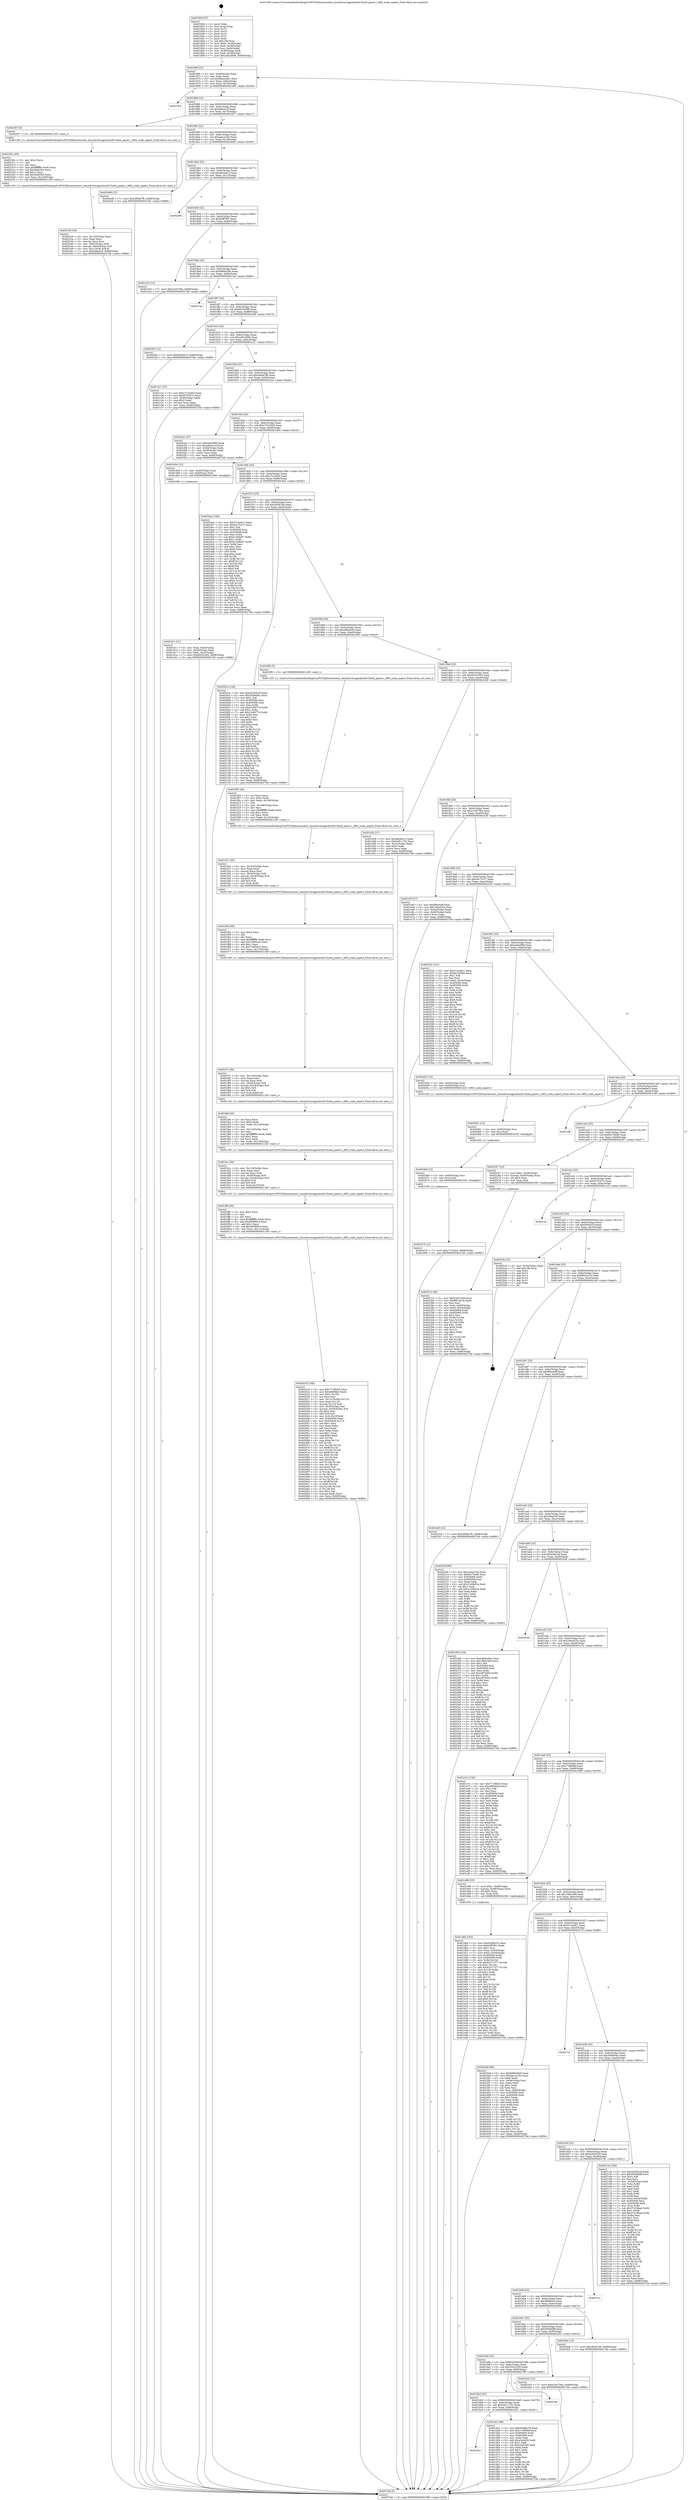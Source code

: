 digraph "0x401840" {
  label = "0x401840 (/mnt/c/Users/mathe/Desktop/tcc/POCII/binaries/extr_linuxdriversgpudrmi915intel_panel.c_i965_scale_aspect_Final-ollvm.out::main(0))"
  labelloc = "t"
  node[shape=record]

  Entry [label="",width=0.3,height=0.3,shape=circle,fillcolor=black,style=filled]
  "0x40186f" [label="{
     0x40186f [23]\l
     | [instrs]\l
     &nbsp;&nbsp;0x40186f \<+3\>: mov -0x68(%rbp),%eax\l
     &nbsp;&nbsp;0x401872 \<+2\>: mov %eax,%ecx\l
     &nbsp;&nbsp;0x401874 \<+6\>: sub $0x9a2a3a81,%ecx\l
     &nbsp;&nbsp;0x40187a \<+3\>: mov %eax,-0x6c(%rbp)\l
     &nbsp;&nbsp;0x40187d \<+3\>: mov %ecx,-0x70(%rbp)\l
     &nbsp;&nbsp;0x401880 \<+6\>: je 0000000000401c94 \<main+0x454\>\l
  }"]
  "0x401c94" [label="{
     0x401c94\l
  }", style=dashed]
  "0x401886" [label="{
     0x401886 [22]\l
     | [instrs]\l
     &nbsp;&nbsp;0x401886 \<+5\>: jmp 000000000040188b \<main+0x4b\>\l
     &nbsp;&nbsp;0x40188b \<+3\>: mov -0x6c(%rbp),%eax\l
     &nbsp;&nbsp;0x40188e \<+5\>: sub $0xa8ece1cf,%eax\l
     &nbsp;&nbsp;0x401893 \<+3\>: mov %eax,-0x74(%rbp)\l
     &nbsp;&nbsp;0x401896 \<+6\>: je 0000000000402307 \<main+0xac7\>\l
  }"]
  Exit [label="",width=0.3,height=0.3,shape=circle,fillcolor=black,style=filled,peripheries=2]
  "0x402307" [label="{
     0x402307 [5]\l
     | [instrs]\l
     &nbsp;&nbsp;0x402307 \<+5\>: call 0000000000401160 \<next_i\>\l
     | [calls]\l
     &nbsp;&nbsp;0x401160 \{1\} (/mnt/c/Users/mathe/Desktop/tcc/POCII/binaries/extr_linuxdriversgpudrmi915intel_panel.c_i965_scale_aspect_Final-ollvm.out::next_i)\l
  }"]
  "0x40189c" [label="{
     0x40189c [22]\l
     | [instrs]\l
     &nbsp;&nbsp;0x40189c \<+5\>: jmp 00000000004018a1 \<main+0x61\>\l
     &nbsp;&nbsp;0x4018a1 \<+3\>: mov -0x6c(%rbp),%eax\l
     &nbsp;&nbsp;0x4018a4 \<+5\>: sub $0xaae1e192,%eax\l
     &nbsp;&nbsp;0x4018a9 \<+3\>: mov %eax,-0x78(%rbp)\l
     &nbsp;&nbsp;0x4018ac \<+6\>: je 0000000000402448 \<main+0xc08\>\l
  }"]
  "0x402479" [label="{
     0x402479 [12]\l
     | [instrs]\l
     &nbsp;&nbsp;0x402479 \<+7\>: movl $0xc7c7a0c0,-0x68(%rbp)\l
     &nbsp;&nbsp;0x402480 \<+5\>: jmp 00000000004027dd \<main+0xf9d\>\l
  }"]
  "0x402448" [label="{
     0x402448 [12]\l
     | [instrs]\l
     &nbsp;&nbsp;0x402448 \<+7\>: movl $0xc668a7f6,-0x68(%rbp)\l
     &nbsp;&nbsp;0x40244f \<+5\>: jmp 00000000004027dd \<main+0xf9d\>\l
  }"]
  "0x4018b2" [label="{
     0x4018b2 [22]\l
     | [instrs]\l
     &nbsp;&nbsp;0x4018b2 \<+5\>: jmp 00000000004018b7 \<main+0x77\>\l
     &nbsp;&nbsp;0x4018b7 \<+3\>: mov -0x6c(%rbp),%eax\l
     &nbsp;&nbsp;0x4018ba \<+5\>: sub $0xafe2be12,%eax\l
     &nbsp;&nbsp;0x4018bf \<+3\>: mov %eax,-0x7c(%rbp)\l
     &nbsp;&nbsp;0x4018c2 \<+6\>: je 0000000000402485 \<main+0xc45\>\l
  }"]
  "0x40246d" [label="{
     0x40246d [12]\l
     | [instrs]\l
     &nbsp;&nbsp;0x40246d \<+4\>: mov -0x60(%rbp),%rsi\l
     &nbsp;&nbsp;0x402471 \<+3\>: mov %rsi,%rdi\l
     &nbsp;&nbsp;0x402474 \<+5\>: call 0000000000401030 \<free@plt\>\l
     | [calls]\l
     &nbsp;&nbsp;0x401030 \{1\} (unknown)\l
  }"]
  "0x402485" [label="{
     0x402485\l
  }", style=dashed]
  "0x4018c8" [label="{
     0x4018c8 [22]\l
     | [instrs]\l
     &nbsp;&nbsp;0x4018c8 \<+5\>: jmp 00000000004018cd \<main+0x8d\>\l
     &nbsp;&nbsp;0x4018cd \<+3\>: mov -0x6c(%rbp),%eax\l
     &nbsp;&nbsp;0x4018d0 \<+5\>: sub $0xb5ff7f61,%eax\l
     &nbsp;&nbsp;0x4018d5 \<+3\>: mov %eax,-0x80(%rbp)\l
     &nbsp;&nbsp;0x4018d8 \<+6\>: je 0000000000401e53 \<main+0x613\>\l
  }"]
  "0x402461" [label="{
     0x402461 [12]\l
     | [instrs]\l
     &nbsp;&nbsp;0x402461 \<+4\>: mov -0x50(%rbp),%rsi\l
     &nbsp;&nbsp;0x402465 \<+3\>: mov %rsi,%rdi\l
     &nbsp;&nbsp;0x402468 \<+5\>: call 0000000000401030 \<free@plt\>\l
     | [calls]\l
     &nbsp;&nbsp;0x401030 \{1\} (unknown)\l
  }"]
  "0x401e53" [label="{
     0x401e53 [12]\l
     | [instrs]\l
     &nbsp;&nbsp;0x401e53 \<+7\>: movl $0xe1b4756a,-0x68(%rbp)\l
     &nbsp;&nbsp;0x401e5a \<+5\>: jmp 00000000004027dd \<main+0xf9d\>\l
  }"]
  "0x4018de" [label="{
     0x4018de [25]\l
     | [instrs]\l
     &nbsp;&nbsp;0x4018de \<+5\>: jmp 00000000004018e3 \<main+0xa3\>\l
     &nbsp;&nbsp;0x4018e3 \<+3\>: mov -0x6c(%rbp),%eax\l
     &nbsp;&nbsp;0x4018e6 \<+5\>: sub $0xb684e5b0,%eax\l
     &nbsp;&nbsp;0x4018eb \<+6\>: mov %eax,-0x84(%rbp)\l
     &nbsp;&nbsp;0x4018f1 \<+6\>: je 00000000004027ae \<main+0xf6e\>\l
  }"]
  "0x402334" [label="{
     0x402334 [36]\l
     | [instrs]\l
     &nbsp;&nbsp;0x402334 \<+6\>: mov -0x120(%rbp),%ecx\l
     &nbsp;&nbsp;0x40233a \<+3\>: imul %eax,%ecx\l
     &nbsp;&nbsp;0x40233d \<+3\>: movslq %ecx,%rsi\l
     &nbsp;&nbsp;0x402340 \<+4\>: mov -0x60(%rbp),%rdi\l
     &nbsp;&nbsp;0x402344 \<+4\>: movslq -0x64(%rbp),%r8\l
     &nbsp;&nbsp;0x402348 \<+4\>: mov %rsi,(%rdi,%r8,8)\l
     &nbsp;&nbsp;0x40234c \<+7\>: movl $0x3dbe3c9,-0x68(%rbp)\l
     &nbsp;&nbsp;0x402353 \<+5\>: jmp 00000000004027dd \<main+0xf9d\>\l
  }"]
  "0x4027ae" [label="{
     0x4027ae\l
  }", style=dashed]
  "0x4018f7" [label="{
     0x4018f7 [25]\l
     | [instrs]\l
     &nbsp;&nbsp;0x4018f7 \<+5\>: jmp 00000000004018fc \<main+0xbc\>\l
     &nbsp;&nbsp;0x4018fc \<+3\>: mov -0x6c(%rbp),%eax\l
     &nbsp;&nbsp;0x4018ff \<+5\>: sub $0xbb7d3f48,%eax\l
     &nbsp;&nbsp;0x401904 \<+6\>: mov %eax,-0x88(%rbp)\l
     &nbsp;&nbsp;0x40190a \<+6\>: je 00000000004025bf \<main+0xd7f\>\l
  }"]
  "0x40230c" [label="{
     0x40230c [40]\l
     | [instrs]\l
     &nbsp;&nbsp;0x40230c \<+5\>: mov $0x2,%ecx\l
     &nbsp;&nbsp;0x402311 \<+1\>: cltd\l
     &nbsp;&nbsp;0x402312 \<+2\>: idiv %ecx\l
     &nbsp;&nbsp;0x402314 \<+6\>: imul $0xfffffffe,%edx,%ecx\l
     &nbsp;&nbsp;0x40231a \<+6\>: sub $0x3beb363,%ecx\l
     &nbsp;&nbsp;0x402320 \<+3\>: add $0x1,%ecx\l
     &nbsp;&nbsp;0x402323 \<+6\>: add $0x3beb363,%ecx\l
     &nbsp;&nbsp;0x402329 \<+6\>: mov %ecx,-0x120(%rbp)\l
     &nbsp;&nbsp;0x40232f \<+5\>: call 0000000000401160 \<next_i\>\l
     | [calls]\l
     &nbsp;&nbsp;0x401160 \{1\} (/mnt/c/Users/mathe/Desktop/tcc/POCII/binaries/extr_linuxdriversgpudrmi915intel_panel.c_i965_scale_aspect_Final-ollvm.out::next_i)\l
  }"]
  "0x4025bf" [label="{
     0x4025bf [12]\l
     | [instrs]\l
     &nbsp;&nbsp;0x4025bf \<+7\>: movl $0xf583d31f,-0x68(%rbp)\l
     &nbsp;&nbsp;0x4025c6 \<+5\>: jmp 00000000004027dd \<main+0xf9d\>\l
  }"]
  "0x401910" [label="{
     0x401910 [25]\l
     | [instrs]\l
     &nbsp;&nbsp;0x401910 \<+5\>: jmp 0000000000401915 \<main+0xd5\>\l
     &nbsp;&nbsp;0x401915 \<+3\>: mov -0x6c(%rbp),%eax\l
     &nbsp;&nbsp;0x401918 \<+5\>: sub $0xc481469b,%eax\l
     &nbsp;&nbsp;0x40191d \<+6\>: mov %eax,-0x8c(%rbp)\l
     &nbsp;&nbsp;0x401923 \<+6\>: je 0000000000401c21 \<main+0x3e1\>\l
  }"]
  "0x40227e" [label="{
     0x40227e [98]\l
     | [instrs]\l
     &nbsp;&nbsp;0x40227e \<+5\>: mov $0x5342c539,%ecx\l
     &nbsp;&nbsp;0x402283 \<+5\>: mov $0xf691ae7b,%edx\l
     &nbsp;&nbsp;0x402288 \<+2\>: xor %esi,%esi\l
     &nbsp;&nbsp;0x40228a \<+4\>: mov %rax,-0x60(%rbp)\l
     &nbsp;&nbsp;0x40228e \<+7\>: movl $0x0,-0x64(%rbp)\l
     &nbsp;&nbsp;0x402295 \<+8\>: mov 0x405094,%r8d\l
     &nbsp;&nbsp;0x40229d \<+8\>: mov 0x405068,%r9d\l
     &nbsp;&nbsp;0x4022a5 \<+3\>: sub $0x1,%esi\l
     &nbsp;&nbsp;0x4022a8 \<+3\>: mov %r8d,%r10d\l
     &nbsp;&nbsp;0x4022ab \<+3\>: add %esi,%r10d\l
     &nbsp;&nbsp;0x4022ae \<+4\>: imul %r10d,%r8d\l
     &nbsp;&nbsp;0x4022b2 \<+4\>: and $0x1,%r8d\l
     &nbsp;&nbsp;0x4022b6 \<+4\>: cmp $0x0,%r8d\l
     &nbsp;&nbsp;0x4022ba \<+4\>: sete %r11b\l
     &nbsp;&nbsp;0x4022be \<+4\>: cmp $0xa,%r9d\l
     &nbsp;&nbsp;0x4022c2 \<+3\>: setl %bl\l
     &nbsp;&nbsp;0x4022c5 \<+3\>: mov %r11b,%r14b\l
     &nbsp;&nbsp;0x4022c8 \<+3\>: and %bl,%r14b\l
     &nbsp;&nbsp;0x4022cb \<+3\>: xor %bl,%r11b\l
     &nbsp;&nbsp;0x4022ce \<+3\>: or %r11b,%r14b\l
     &nbsp;&nbsp;0x4022d1 \<+4\>: test $0x1,%r14b\l
     &nbsp;&nbsp;0x4022d5 \<+3\>: cmovne %edx,%ecx\l
     &nbsp;&nbsp;0x4022d8 \<+3\>: mov %ecx,-0x68(%rbp)\l
     &nbsp;&nbsp;0x4022db \<+5\>: jmp 00000000004027dd \<main+0xf9d\>\l
  }"]
  "0x401c21" [label="{
     0x401c21 [27]\l
     | [instrs]\l
     &nbsp;&nbsp;0x401c21 \<+5\>: mov $0xc721b3d3,%eax\l
     &nbsp;&nbsp;0x401c26 \<+5\>: mov $0xf570357c,%ecx\l
     &nbsp;&nbsp;0x401c2b \<+3\>: mov -0x30(%rbp),%edx\l
     &nbsp;&nbsp;0x401c2e \<+3\>: cmp $0x2,%edx\l
     &nbsp;&nbsp;0x401c31 \<+3\>: cmovne %ecx,%eax\l
     &nbsp;&nbsp;0x401c34 \<+3\>: mov %eax,-0x68(%rbp)\l
     &nbsp;&nbsp;0x401c37 \<+5\>: jmp 00000000004027dd \<main+0xf9d\>\l
  }"]
  "0x401929" [label="{
     0x401929 [25]\l
     | [instrs]\l
     &nbsp;&nbsp;0x401929 \<+5\>: jmp 000000000040192e \<main+0xee\>\l
     &nbsp;&nbsp;0x40192e \<+3\>: mov -0x6c(%rbp),%eax\l
     &nbsp;&nbsp;0x401931 \<+5\>: sub $0xc668a7f6,%eax\l
     &nbsp;&nbsp;0x401936 \<+6\>: mov %eax,-0x90(%rbp)\l
     &nbsp;&nbsp;0x40193c \<+6\>: je 00000000004022ec \<main+0xaac\>\l
  }"]
  "0x4027dd" [label="{
     0x4027dd [5]\l
     | [instrs]\l
     &nbsp;&nbsp;0x4027dd \<+5\>: jmp 000000000040186f \<main+0x2f\>\l
  }"]
  "0x401840" [label="{
     0x401840 [47]\l
     | [instrs]\l
     &nbsp;&nbsp;0x401840 \<+1\>: push %rbp\l
     &nbsp;&nbsp;0x401841 \<+3\>: mov %rsp,%rbp\l
     &nbsp;&nbsp;0x401844 \<+2\>: push %r15\l
     &nbsp;&nbsp;0x401846 \<+2\>: push %r14\l
     &nbsp;&nbsp;0x401848 \<+2\>: push %r13\l
     &nbsp;&nbsp;0x40184a \<+2\>: push %r12\l
     &nbsp;&nbsp;0x40184c \<+1\>: push %rbx\l
     &nbsp;&nbsp;0x40184d \<+7\>: sub $0x108,%rsp\l
     &nbsp;&nbsp;0x401854 \<+7\>: movl $0x0,-0x34(%rbp)\l
     &nbsp;&nbsp;0x40185b \<+3\>: mov %edi,-0x38(%rbp)\l
     &nbsp;&nbsp;0x40185e \<+4\>: mov %rsi,-0x40(%rbp)\l
     &nbsp;&nbsp;0x401862 \<+3\>: mov -0x38(%rbp),%edi\l
     &nbsp;&nbsp;0x401865 \<+3\>: mov %edi,-0x30(%rbp)\l
     &nbsp;&nbsp;0x401868 \<+7\>: movl $0xc481469b,-0x68(%rbp)\l
  }"]
  "0x402018" [label="{
     0x402018 [166]\l
     | [instrs]\l
     &nbsp;&nbsp;0x402018 \<+5\>: mov $0x771f0b55,%ecx\l
     &nbsp;&nbsp;0x40201d \<+5\>: mov $0x4fb8fde3,%edx\l
     &nbsp;&nbsp;0x402022 \<+3\>: mov $0x1,%r10b\l
     &nbsp;&nbsp;0x402025 \<+2\>: xor %esi,%esi\l
     &nbsp;&nbsp;0x402027 \<+7\>: mov -0x11c(%rbp),%r11d\l
     &nbsp;&nbsp;0x40202e \<+4\>: imul %eax,%r11d\l
     &nbsp;&nbsp;0x402032 \<+3\>: movslq %r11d,%rdi\l
     &nbsp;&nbsp;0x402035 \<+4\>: mov -0x50(%rbp),%r8\l
     &nbsp;&nbsp;0x402039 \<+4\>: movslq -0x54(%rbp),%r9\l
     &nbsp;&nbsp;0x40203d \<+4\>: shl $0x5,%r9\l
     &nbsp;&nbsp;0x402041 \<+3\>: add %r9,%r8\l
     &nbsp;&nbsp;0x402044 \<+4\>: mov %rdi,0x18(%r8)\l
     &nbsp;&nbsp;0x402048 \<+7\>: mov 0x405094,%eax\l
     &nbsp;&nbsp;0x40204f \<+8\>: mov 0x405068,%r11d\l
     &nbsp;&nbsp;0x402057 \<+3\>: sub $0x1,%esi\l
     &nbsp;&nbsp;0x40205a \<+2\>: mov %eax,%ebx\l
     &nbsp;&nbsp;0x40205c \<+2\>: add %esi,%ebx\l
     &nbsp;&nbsp;0x40205e \<+3\>: imul %ebx,%eax\l
     &nbsp;&nbsp;0x402061 \<+3\>: and $0x1,%eax\l
     &nbsp;&nbsp;0x402064 \<+3\>: cmp $0x0,%eax\l
     &nbsp;&nbsp;0x402067 \<+4\>: sete %r14b\l
     &nbsp;&nbsp;0x40206b \<+4\>: cmp $0xa,%r11d\l
     &nbsp;&nbsp;0x40206f \<+4\>: setl %r15b\l
     &nbsp;&nbsp;0x402073 \<+3\>: mov %r14b,%r12b\l
     &nbsp;&nbsp;0x402076 \<+4\>: xor $0xff,%r12b\l
     &nbsp;&nbsp;0x40207a \<+3\>: mov %r15b,%r13b\l
     &nbsp;&nbsp;0x40207d \<+4\>: xor $0xff,%r13b\l
     &nbsp;&nbsp;0x402081 \<+4\>: xor $0x0,%r10b\l
     &nbsp;&nbsp;0x402085 \<+3\>: mov %r12b,%al\l
     &nbsp;&nbsp;0x402088 \<+2\>: and $0x0,%al\l
     &nbsp;&nbsp;0x40208a \<+3\>: and %r10b,%r14b\l
     &nbsp;&nbsp;0x40208d \<+3\>: mov %r13b,%sil\l
     &nbsp;&nbsp;0x402090 \<+4\>: and $0x0,%sil\l
     &nbsp;&nbsp;0x402094 \<+3\>: and %r10b,%r15b\l
     &nbsp;&nbsp;0x402097 \<+3\>: or %r14b,%al\l
     &nbsp;&nbsp;0x40209a \<+3\>: or %r15b,%sil\l
     &nbsp;&nbsp;0x40209d \<+3\>: xor %sil,%al\l
     &nbsp;&nbsp;0x4020a0 \<+3\>: or %r13b,%r12b\l
     &nbsp;&nbsp;0x4020a3 \<+4\>: xor $0xff,%r12b\l
     &nbsp;&nbsp;0x4020a7 \<+4\>: or $0x0,%r10b\l
     &nbsp;&nbsp;0x4020ab \<+3\>: and %r10b,%r12b\l
     &nbsp;&nbsp;0x4020ae \<+3\>: or %r12b,%al\l
     &nbsp;&nbsp;0x4020b1 \<+2\>: test $0x1,%al\l
     &nbsp;&nbsp;0x4020b3 \<+3\>: cmovne %edx,%ecx\l
     &nbsp;&nbsp;0x4020b6 \<+3\>: mov %ecx,-0x68(%rbp)\l
     &nbsp;&nbsp;0x4020b9 \<+5\>: jmp 00000000004027dd \<main+0xf9d\>\l
  }"]
  "0x4022ec" [label="{
     0x4022ec [27]\l
     | [instrs]\l
     &nbsp;&nbsp;0x4022ec \<+5\>: mov $0xeada5f99,%eax\l
     &nbsp;&nbsp;0x4022f1 \<+5\>: mov $0xa8ece1cf,%ecx\l
     &nbsp;&nbsp;0x4022f6 \<+3\>: mov -0x64(%rbp),%edx\l
     &nbsp;&nbsp;0x4022f9 \<+3\>: cmp -0x58(%rbp),%edx\l
     &nbsp;&nbsp;0x4022fc \<+3\>: cmovl %ecx,%eax\l
     &nbsp;&nbsp;0x4022ff \<+3\>: mov %eax,-0x68(%rbp)\l
     &nbsp;&nbsp;0x402302 \<+5\>: jmp 00000000004027dd \<main+0xf9d\>\l
  }"]
  "0x401942" [label="{
     0x401942 [25]\l
     | [instrs]\l
     &nbsp;&nbsp;0x401942 \<+5\>: jmp 0000000000401947 \<main+0x107\>\l
     &nbsp;&nbsp;0x401947 \<+3\>: mov -0x6c(%rbp),%eax\l
     &nbsp;&nbsp;0x40194a \<+5\>: sub $0xc721b3d3,%eax\l
     &nbsp;&nbsp;0x40194f \<+6\>: mov %eax,-0x94(%rbp)\l
     &nbsp;&nbsp;0x401955 \<+6\>: je 0000000000401d04 \<main+0x4c4\>\l
  }"]
  "0x401ff0" [label="{
     0x401ff0 [40]\l
     | [instrs]\l
     &nbsp;&nbsp;0x401ff0 \<+5\>: mov $0x2,%ecx\l
     &nbsp;&nbsp;0x401ff5 \<+1\>: cltd\l
     &nbsp;&nbsp;0x401ff6 \<+2\>: idiv %ecx\l
     &nbsp;&nbsp;0x401ff8 \<+6\>: imul $0xfffffffe,%edx,%ecx\l
     &nbsp;&nbsp;0x401ffe \<+6\>: add $0x495f081d,%ecx\l
     &nbsp;&nbsp;0x402004 \<+3\>: add $0x1,%ecx\l
     &nbsp;&nbsp;0x402007 \<+6\>: sub $0x495f081d,%ecx\l
     &nbsp;&nbsp;0x40200d \<+6\>: mov %ecx,-0x11c(%rbp)\l
     &nbsp;&nbsp;0x402013 \<+5\>: call 0000000000401160 \<next_i\>\l
     | [calls]\l
     &nbsp;&nbsp;0x401160 \{1\} (/mnt/c/Users/mathe/Desktop/tcc/POCII/binaries/extr_linuxdriversgpudrmi915intel_panel.c_i965_scale_aspect_Final-ollvm.out::next_i)\l
  }"]
  "0x401d04" [label="{
     0x401d04 [13]\l
     | [instrs]\l
     &nbsp;&nbsp;0x401d04 \<+4\>: mov -0x40(%rbp),%rax\l
     &nbsp;&nbsp;0x401d08 \<+4\>: mov 0x8(%rax),%rdi\l
     &nbsp;&nbsp;0x401d0c \<+5\>: call 0000000000401060 \<atoi@plt\>\l
     | [calls]\l
     &nbsp;&nbsp;0x401060 \{1\} (unknown)\l
  }"]
  "0x40195b" [label="{
     0x40195b [25]\l
     | [instrs]\l
     &nbsp;&nbsp;0x40195b \<+5\>: jmp 0000000000401960 \<main+0x120\>\l
     &nbsp;&nbsp;0x401960 \<+3\>: mov -0x6c(%rbp),%eax\l
     &nbsp;&nbsp;0x401963 \<+5\>: sub $0xc7c7a0c0,%eax\l
     &nbsp;&nbsp;0x401968 \<+6\>: mov %eax,-0x98(%rbp)\l
     &nbsp;&nbsp;0x40196e \<+6\>: je 00000000004024a2 \<main+0xc62\>\l
  }"]
  "0x401d11" [label="{
     0x401d11 [21]\l
     | [instrs]\l
     &nbsp;&nbsp;0x401d11 \<+3\>: mov %eax,-0x44(%rbp)\l
     &nbsp;&nbsp;0x401d14 \<+3\>: mov -0x44(%rbp),%eax\l
     &nbsp;&nbsp;0x401d17 \<+3\>: mov %eax,-0x2c(%rbp)\l
     &nbsp;&nbsp;0x401d1a \<+7\>: movl $0xd053c383,-0x68(%rbp)\l
     &nbsp;&nbsp;0x401d21 \<+5\>: jmp 00000000004027dd \<main+0xf9d\>\l
  }"]
  "0x401fcc" [label="{
     0x401fcc [36]\l
     | [instrs]\l
     &nbsp;&nbsp;0x401fcc \<+6\>: mov -0x118(%rbp),%ecx\l
     &nbsp;&nbsp;0x401fd2 \<+3\>: imul %eax,%ecx\l
     &nbsp;&nbsp;0x401fd5 \<+3\>: movslq %ecx,%rdi\l
     &nbsp;&nbsp;0x401fd8 \<+4\>: mov -0x50(%rbp),%r8\l
     &nbsp;&nbsp;0x401fdc \<+4\>: movslq -0x54(%rbp),%r9\l
     &nbsp;&nbsp;0x401fe0 \<+4\>: shl $0x5,%r9\l
     &nbsp;&nbsp;0x401fe4 \<+3\>: add %r9,%r8\l
     &nbsp;&nbsp;0x401fe7 \<+4\>: mov %rdi,0x10(%r8)\l
     &nbsp;&nbsp;0x401feb \<+5\>: call 0000000000401160 \<next_i\>\l
     | [calls]\l
     &nbsp;&nbsp;0x401160 \{1\} (/mnt/c/Users/mathe/Desktop/tcc/POCII/binaries/extr_linuxdriversgpudrmi915intel_panel.c_i965_scale_aspect_Final-ollvm.out::next_i)\l
  }"]
  "0x4024a2" [label="{
     0x4024a2 [144]\l
     | [instrs]\l
     &nbsp;&nbsp;0x4024a2 \<+5\>: mov $0x27cee8c1,%eax\l
     &nbsp;&nbsp;0x4024a7 \<+5\>: mov $0xe5c701c7,%ecx\l
     &nbsp;&nbsp;0x4024ac \<+2\>: mov $0x1,%dl\l
     &nbsp;&nbsp;0x4024ae \<+7\>: mov 0x405094,%esi\l
     &nbsp;&nbsp;0x4024b5 \<+7\>: mov 0x405068,%edi\l
     &nbsp;&nbsp;0x4024bc \<+3\>: mov %esi,%r8d\l
     &nbsp;&nbsp;0x4024bf \<+7\>: sub $0xb1346a97,%r8d\l
     &nbsp;&nbsp;0x4024c6 \<+4\>: sub $0x1,%r8d\l
     &nbsp;&nbsp;0x4024ca \<+7\>: add $0xb1346a97,%r8d\l
     &nbsp;&nbsp;0x4024d1 \<+4\>: imul %r8d,%esi\l
     &nbsp;&nbsp;0x4024d5 \<+3\>: and $0x1,%esi\l
     &nbsp;&nbsp;0x4024d8 \<+3\>: cmp $0x0,%esi\l
     &nbsp;&nbsp;0x4024db \<+4\>: sete %r9b\l
     &nbsp;&nbsp;0x4024df \<+3\>: cmp $0xa,%edi\l
     &nbsp;&nbsp;0x4024e2 \<+4\>: setl %r10b\l
     &nbsp;&nbsp;0x4024e6 \<+3\>: mov %r9b,%r11b\l
     &nbsp;&nbsp;0x4024e9 \<+4\>: xor $0xff,%r11b\l
     &nbsp;&nbsp;0x4024ed \<+3\>: mov %r10b,%bl\l
     &nbsp;&nbsp;0x4024f0 \<+3\>: xor $0xff,%bl\l
     &nbsp;&nbsp;0x4024f3 \<+3\>: xor $0x0,%dl\l
     &nbsp;&nbsp;0x4024f6 \<+3\>: mov %r11b,%r14b\l
     &nbsp;&nbsp;0x4024f9 \<+4\>: and $0x0,%r14b\l
     &nbsp;&nbsp;0x4024fd \<+3\>: and %dl,%r9b\l
     &nbsp;&nbsp;0x402500 \<+3\>: mov %bl,%r15b\l
     &nbsp;&nbsp;0x402503 \<+4\>: and $0x0,%r15b\l
     &nbsp;&nbsp;0x402507 \<+3\>: and %dl,%r10b\l
     &nbsp;&nbsp;0x40250a \<+3\>: or %r9b,%r14b\l
     &nbsp;&nbsp;0x40250d \<+3\>: or %r10b,%r15b\l
     &nbsp;&nbsp;0x402510 \<+3\>: xor %r15b,%r14b\l
     &nbsp;&nbsp;0x402513 \<+3\>: or %bl,%r11b\l
     &nbsp;&nbsp;0x402516 \<+4\>: xor $0xff,%r11b\l
     &nbsp;&nbsp;0x40251a \<+3\>: or $0x0,%dl\l
     &nbsp;&nbsp;0x40251d \<+3\>: and %dl,%r11b\l
     &nbsp;&nbsp;0x402520 \<+3\>: or %r11b,%r14b\l
     &nbsp;&nbsp;0x402523 \<+4\>: test $0x1,%r14b\l
     &nbsp;&nbsp;0x402527 \<+3\>: cmovne %ecx,%eax\l
     &nbsp;&nbsp;0x40252a \<+3\>: mov %eax,-0x68(%rbp)\l
     &nbsp;&nbsp;0x40252d \<+5\>: jmp 00000000004027dd \<main+0xf9d\>\l
  }"]
  "0x401974" [label="{
     0x401974 [25]\l
     | [instrs]\l
     &nbsp;&nbsp;0x401974 \<+5\>: jmp 0000000000401979 \<main+0x139\>\l
     &nbsp;&nbsp;0x401979 \<+3\>: mov -0x6c(%rbp),%eax\l
     &nbsp;&nbsp;0x40197c \<+5\>: sub $0xc83f47ab,%eax\l
     &nbsp;&nbsp;0x401981 \<+6\>: mov %eax,-0x9c(%rbp)\l
     &nbsp;&nbsp;0x401987 \<+6\>: je 00000000004020ca \<main+0x88a\>\l
  }"]
  "0x401fa0" [label="{
     0x401fa0 [44]\l
     | [instrs]\l
     &nbsp;&nbsp;0x401fa0 \<+2\>: xor %ecx,%ecx\l
     &nbsp;&nbsp;0x401fa2 \<+5\>: mov $0x2,%edx\l
     &nbsp;&nbsp;0x401fa7 \<+6\>: mov %edx,-0x114(%rbp)\l
     &nbsp;&nbsp;0x401fad \<+1\>: cltd\l
     &nbsp;&nbsp;0x401fae \<+6\>: mov -0x114(%rbp),%esi\l
     &nbsp;&nbsp;0x401fb4 \<+2\>: idiv %esi\l
     &nbsp;&nbsp;0x401fb6 \<+6\>: imul $0xfffffffe,%edx,%edx\l
     &nbsp;&nbsp;0x401fbc \<+3\>: sub $0x1,%ecx\l
     &nbsp;&nbsp;0x401fbf \<+2\>: sub %ecx,%edx\l
     &nbsp;&nbsp;0x401fc1 \<+6\>: mov %edx,-0x118(%rbp)\l
     &nbsp;&nbsp;0x401fc7 \<+5\>: call 0000000000401160 \<next_i\>\l
     | [calls]\l
     &nbsp;&nbsp;0x401160 \{1\} (/mnt/c/Users/mathe/Desktop/tcc/POCII/binaries/extr_linuxdriversgpudrmi915intel_panel.c_i965_scale_aspect_Final-ollvm.out::next_i)\l
  }"]
  "0x4020ca" [label="{
     0x4020ca [144]\l
     | [instrs]\l
     &nbsp;&nbsp;0x4020ca \<+5\>: mov $0x42593c2f,%eax\l
     &nbsp;&nbsp;0x4020cf \<+5\>: mov $0x35b8e0ec,%ecx\l
     &nbsp;&nbsp;0x4020d4 \<+2\>: mov $0x1,%dl\l
     &nbsp;&nbsp;0x4020d6 \<+7\>: mov 0x405094,%esi\l
     &nbsp;&nbsp;0x4020dd \<+7\>: mov 0x405068,%edi\l
     &nbsp;&nbsp;0x4020e4 \<+3\>: mov %esi,%r8d\l
     &nbsp;&nbsp;0x4020e7 \<+7\>: sub $0x23c8077d,%r8d\l
     &nbsp;&nbsp;0x4020ee \<+4\>: sub $0x1,%r8d\l
     &nbsp;&nbsp;0x4020f2 \<+7\>: add $0x23c8077d,%r8d\l
     &nbsp;&nbsp;0x4020f9 \<+4\>: imul %r8d,%esi\l
     &nbsp;&nbsp;0x4020fd \<+3\>: and $0x1,%esi\l
     &nbsp;&nbsp;0x402100 \<+3\>: cmp $0x0,%esi\l
     &nbsp;&nbsp;0x402103 \<+4\>: sete %r9b\l
     &nbsp;&nbsp;0x402107 \<+3\>: cmp $0xa,%edi\l
     &nbsp;&nbsp;0x40210a \<+4\>: setl %r10b\l
     &nbsp;&nbsp;0x40210e \<+3\>: mov %r9b,%r11b\l
     &nbsp;&nbsp;0x402111 \<+4\>: xor $0xff,%r11b\l
     &nbsp;&nbsp;0x402115 \<+3\>: mov %r10b,%bl\l
     &nbsp;&nbsp;0x402118 \<+3\>: xor $0xff,%bl\l
     &nbsp;&nbsp;0x40211b \<+3\>: xor $0x0,%dl\l
     &nbsp;&nbsp;0x40211e \<+3\>: mov %r11b,%r14b\l
     &nbsp;&nbsp;0x402121 \<+4\>: and $0x0,%r14b\l
     &nbsp;&nbsp;0x402125 \<+3\>: and %dl,%r9b\l
     &nbsp;&nbsp;0x402128 \<+3\>: mov %bl,%r15b\l
     &nbsp;&nbsp;0x40212b \<+4\>: and $0x0,%r15b\l
     &nbsp;&nbsp;0x40212f \<+3\>: and %dl,%r10b\l
     &nbsp;&nbsp;0x402132 \<+3\>: or %r9b,%r14b\l
     &nbsp;&nbsp;0x402135 \<+3\>: or %r10b,%r15b\l
     &nbsp;&nbsp;0x402138 \<+3\>: xor %r15b,%r14b\l
     &nbsp;&nbsp;0x40213b \<+3\>: or %bl,%r11b\l
     &nbsp;&nbsp;0x40213e \<+4\>: xor $0xff,%r11b\l
     &nbsp;&nbsp;0x402142 \<+3\>: or $0x0,%dl\l
     &nbsp;&nbsp;0x402145 \<+3\>: and %dl,%r11b\l
     &nbsp;&nbsp;0x402148 \<+3\>: or %r11b,%r14b\l
     &nbsp;&nbsp;0x40214b \<+4\>: test $0x1,%r14b\l
     &nbsp;&nbsp;0x40214f \<+3\>: cmovne %ecx,%eax\l
     &nbsp;&nbsp;0x402152 \<+3\>: mov %eax,-0x68(%rbp)\l
     &nbsp;&nbsp;0x402155 \<+5\>: jmp 00000000004027dd \<main+0xf9d\>\l
  }"]
  "0x40198d" [label="{
     0x40198d [25]\l
     | [instrs]\l
     &nbsp;&nbsp;0x40198d \<+5\>: jmp 0000000000401992 \<main+0x152\>\l
     &nbsp;&nbsp;0x401992 \<+3\>: mov -0x6c(%rbp),%eax\l
     &nbsp;&nbsp;0x401995 \<+5\>: sub $0xcf95eb3d,%eax\l
     &nbsp;&nbsp;0x40199a \<+6\>: mov %eax,-0xa0(%rbp)\l
     &nbsp;&nbsp;0x4019a0 \<+6\>: je 0000000000401f00 \<main+0x6c0\>\l
  }"]
  "0x401f7c" [label="{
     0x401f7c [36]\l
     | [instrs]\l
     &nbsp;&nbsp;0x401f7c \<+6\>: mov -0x110(%rbp),%ecx\l
     &nbsp;&nbsp;0x401f82 \<+3\>: imul %eax,%ecx\l
     &nbsp;&nbsp;0x401f85 \<+3\>: movslq %ecx,%rdi\l
     &nbsp;&nbsp;0x401f88 \<+4\>: mov -0x50(%rbp),%r8\l
     &nbsp;&nbsp;0x401f8c \<+4\>: movslq -0x54(%rbp),%r9\l
     &nbsp;&nbsp;0x401f90 \<+4\>: shl $0x5,%r9\l
     &nbsp;&nbsp;0x401f94 \<+3\>: add %r9,%r8\l
     &nbsp;&nbsp;0x401f97 \<+4\>: mov %rdi,0x8(%r8)\l
     &nbsp;&nbsp;0x401f9b \<+5\>: call 0000000000401160 \<next_i\>\l
     | [calls]\l
     &nbsp;&nbsp;0x401160 \{1\} (/mnt/c/Users/mathe/Desktop/tcc/POCII/binaries/extr_linuxdriversgpudrmi915intel_panel.c_i965_scale_aspect_Final-ollvm.out::next_i)\l
  }"]
  "0x401f00" [label="{
     0x401f00 [5]\l
     | [instrs]\l
     &nbsp;&nbsp;0x401f00 \<+5\>: call 0000000000401160 \<next_i\>\l
     | [calls]\l
     &nbsp;&nbsp;0x401160 \{1\} (/mnt/c/Users/mathe/Desktop/tcc/POCII/binaries/extr_linuxdriversgpudrmi915intel_panel.c_i965_scale_aspect_Final-ollvm.out::next_i)\l
  }"]
  "0x4019a6" [label="{
     0x4019a6 [25]\l
     | [instrs]\l
     &nbsp;&nbsp;0x4019a6 \<+5\>: jmp 00000000004019ab \<main+0x16b\>\l
     &nbsp;&nbsp;0x4019ab \<+3\>: mov -0x6c(%rbp),%eax\l
     &nbsp;&nbsp;0x4019ae \<+5\>: sub $0xd053c383,%eax\l
     &nbsp;&nbsp;0x4019b3 \<+6\>: mov %eax,-0xa4(%rbp)\l
     &nbsp;&nbsp;0x4019b9 \<+6\>: je 0000000000401d26 \<main+0x4e6\>\l
  }"]
  "0x401f54" [label="{
     0x401f54 [40]\l
     | [instrs]\l
     &nbsp;&nbsp;0x401f54 \<+5\>: mov $0x2,%ecx\l
     &nbsp;&nbsp;0x401f59 \<+1\>: cltd\l
     &nbsp;&nbsp;0x401f5a \<+2\>: idiv %ecx\l
     &nbsp;&nbsp;0x401f5c \<+6\>: imul $0xfffffffe,%edx,%ecx\l
     &nbsp;&nbsp;0x401f62 \<+6\>: add $0x7c690ac3,%ecx\l
     &nbsp;&nbsp;0x401f68 \<+3\>: add $0x1,%ecx\l
     &nbsp;&nbsp;0x401f6b \<+6\>: sub $0x7c690ac3,%ecx\l
     &nbsp;&nbsp;0x401f71 \<+6\>: mov %ecx,-0x110(%rbp)\l
     &nbsp;&nbsp;0x401f77 \<+5\>: call 0000000000401160 \<next_i\>\l
     | [calls]\l
     &nbsp;&nbsp;0x401160 \{1\} (/mnt/c/Users/mathe/Desktop/tcc/POCII/binaries/extr_linuxdriversgpudrmi915intel_panel.c_i965_scale_aspect_Final-ollvm.out::next_i)\l
  }"]
  "0x401d26" [label="{
     0x401d26 [27]\l
     | [instrs]\l
     &nbsp;&nbsp;0x401d26 \<+5\>: mov $0xafe2be12,%eax\l
     &nbsp;&nbsp;0x401d2b \<+5\>: mov $0x5a911752,%ecx\l
     &nbsp;&nbsp;0x401d30 \<+3\>: mov -0x2c(%rbp),%edx\l
     &nbsp;&nbsp;0x401d33 \<+3\>: cmp $0x0,%edx\l
     &nbsp;&nbsp;0x401d36 \<+3\>: cmove %ecx,%eax\l
     &nbsp;&nbsp;0x401d39 \<+3\>: mov %eax,-0x68(%rbp)\l
     &nbsp;&nbsp;0x401d3c \<+5\>: jmp 00000000004027dd \<main+0xf9d\>\l
  }"]
  "0x4019bf" [label="{
     0x4019bf [25]\l
     | [instrs]\l
     &nbsp;&nbsp;0x4019bf \<+5\>: jmp 00000000004019c4 \<main+0x184\>\l
     &nbsp;&nbsp;0x4019c4 \<+3\>: mov -0x6c(%rbp),%eax\l
     &nbsp;&nbsp;0x4019c7 \<+5\>: sub $0xe1b4756a,%eax\l
     &nbsp;&nbsp;0x4019cc \<+6\>: mov %eax,-0xa8(%rbp)\l
     &nbsp;&nbsp;0x4019d2 \<+6\>: je 0000000000401e5f \<main+0x61f\>\l
  }"]
  "0x401f31" [label="{
     0x401f31 [35]\l
     | [instrs]\l
     &nbsp;&nbsp;0x401f31 \<+6\>: mov -0x10c(%rbp),%ecx\l
     &nbsp;&nbsp;0x401f37 \<+3\>: imul %eax,%ecx\l
     &nbsp;&nbsp;0x401f3a \<+3\>: movslq %ecx,%rdi\l
     &nbsp;&nbsp;0x401f3d \<+4\>: mov -0x50(%rbp),%r8\l
     &nbsp;&nbsp;0x401f41 \<+4\>: movslq -0x54(%rbp),%r9\l
     &nbsp;&nbsp;0x401f45 \<+4\>: shl $0x5,%r9\l
     &nbsp;&nbsp;0x401f49 \<+3\>: add %r9,%r8\l
     &nbsp;&nbsp;0x401f4c \<+3\>: mov %rdi,(%r8)\l
     &nbsp;&nbsp;0x401f4f \<+5\>: call 0000000000401160 \<next_i\>\l
     | [calls]\l
     &nbsp;&nbsp;0x401160 \{1\} (/mnt/c/Users/mathe/Desktop/tcc/POCII/binaries/extr_linuxdriversgpudrmi915intel_panel.c_i965_scale_aspect_Final-ollvm.out::next_i)\l
  }"]
  "0x401e5f" [label="{
     0x401e5f [27]\l
     | [instrs]\l
     &nbsp;&nbsp;0x401e5f \<+5\>: mov $0xf96a44ff,%eax\l
     &nbsp;&nbsp;0x401e64 \<+5\>: mov $0x16ead15a,%ecx\l
     &nbsp;&nbsp;0x401e69 \<+3\>: mov -0x54(%rbp),%edx\l
     &nbsp;&nbsp;0x401e6c \<+3\>: cmp -0x48(%rbp),%edx\l
     &nbsp;&nbsp;0x401e6f \<+3\>: cmovl %ecx,%eax\l
     &nbsp;&nbsp;0x401e72 \<+3\>: mov %eax,-0x68(%rbp)\l
     &nbsp;&nbsp;0x401e75 \<+5\>: jmp 00000000004027dd \<main+0xf9d\>\l
  }"]
  "0x4019d8" [label="{
     0x4019d8 [25]\l
     | [instrs]\l
     &nbsp;&nbsp;0x4019d8 \<+5\>: jmp 00000000004019dd \<main+0x19d\>\l
     &nbsp;&nbsp;0x4019dd \<+3\>: mov -0x6c(%rbp),%eax\l
     &nbsp;&nbsp;0x4019e0 \<+5\>: sub $0xe5c701c7,%eax\l
     &nbsp;&nbsp;0x4019e5 \<+6\>: mov %eax,-0xac(%rbp)\l
     &nbsp;&nbsp;0x4019eb \<+6\>: je 0000000000402532 \<main+0xcf2\>\l
  }"]
  "0x401f05" [label="{
     0x401f05 [44]\l
     | [instrs]\l
     &nbsp;&nbsp;0x401f05 \<+2\>: xor %ecx,%ecx\l
     &nbsp;&nbsp;0x401f07 \<+5\>: mov $0x2,%edx\l
     &nbsp;&nbsp;0x401f0c \<+6\>: mov %edx,-0x108(%rbp)\l
     &nbsp;&nbsp;0x401f12 \<+1\>: cltd\l
     &nbsp;&nbsp;0x401f13 \<+6\>: mov -0x108(%rbp),%esi\l
     &nbsp;&nbsp;0x401f19 \<+2\>: idiv %esi\l
     &nbsp;&nbsp;0x401f1b \<+6\>: imul $0xfffffffe,%edx,%edx\l
     &nbsp;&nbsp;0x401f21 \<+3\>: sub $0x1,%ecx\l
     &nbsp;&nbsp;0x401f24 \<+2\>: sub %ecx,%edx\l
     &nbsp;&nbsp;0x401f26 \<+6\>: mov %edx,-0x10c(%rbp)\l
     &nbsp;&nbsp;0x401f2c \<+5\>: call 0000000000401160 \<next_i\>\l
     | [calls]\l
     &nbsp;&nbsp;0x401160 \{1\} (/mnt/c/Users/mathe/Desktop/tcc/POCII/binaries/extr_linuxdriversgpudrmi915intel_panel.c_i965_scale_aspect_Final-ollvm.out::next_i)\l
  }"]
  "0x402532" [label="{
     0x402532 [141]\l
     | [instrs]\l
     &nbsp;&nbsp;0x402532 \<+5\>: mov $0x27cee8c1,%eax\l
     &nbsp;&nbsp;0x402537 \<+5\>: mov $0xbb7d3f48,%ecx\l
     &nbsp;&nbsp;0x40253c \<+2\>: mov $0x1,%dl\l
     &nbsp;&nbsp;0x40253e \<+2\>: xor %esi,%esi\l
     &nbsp;&nbsp;0x402540 \<+7\>: movl $0x0,-0x34(%rbp)\l
     &nbsp;&nbsp;0x402547 \<+7\>: mov 0x405094,%edi\l
     &nbsp;&nbsp;0x40254e \<+8\>: mov 0x405068,%r8d\l
     &nbsp;&nbsp;0x402556 \<+3\>: sub $0x1,%esi\l
     &nbsp;&nbsp;0x402559 \<+3\>: mov %edi,%r9d\l
     &nbsp;&nbsp;0x40255c \<+3\>: add %esi,%r9d\l
     &nbsp;&nbsp;0x40255f \<+4\>: imul %r9d,%edi\l
     &nbsp;&nbsp;0x402563 \<+3\>: and $0x1,%edi\l
     &nbsp;&nbsp;0x402566 \<+3\>: cmp $0x0,%edi\l
     &nbsp;&nbsp;0x402569 \<+4\>: sete %r10b\l
     &nbsp;&nbsp;0x40256d \<+4\>: cmp $0xa,%r8d\l
     &nbsp;&nbsp;0x402571 \<+4\>: setl %r11b\l
     &nbsp;&nbsp;0x402575 \<+3\>: mov %r10b,%bl\l
     &nbsp;&nbsp;0x402578 \<+3\>: xor $0xff,%bl\l
     &nbsp;&nbsp;0x40257b \<+3\>: mov %r11b,%r14b\l
     &nbsp;&nbsp;0x40257e \<+4\>: xor $0xff,%r14b\l
     &nbsp;&nbsp;0x402582 \<+3\>: xor $0x1,%dl\l
     &nbsp;&nbsp;0x402585 \<+3\>: mov %bl,%r15b\l
     &nbsp;&nbsp;0x402588 \<+4\>: and $0xff,%r15b\l
     &nbsp;&nbsp;0x40258c \<+3\>: and %dl,%r10b\l
     &nbsp;&nbsp;0x40258f \<+3\>: mov %r14b,%r12b\l
     &nbsp;&nbsp;0x402592 \<+4\>: and $0xff,%r12b\l
     &nbsp;&nbsp;0x402596 \<+3\>: and %dl,%r11b\l
     &nbsp;&nbsp;0x402599 \<+3\>: or %r10b,%r15b\l
     &nbsp;&nbsp;0x40259c \<+3\>: or %r11b,%r12b\l
     &nbsp;&nbsp;0x40259f \<+3\>: xor %r12b,%r15b\l
     &nbsp;&nbsp;0x4025a2 \<+3\>: or %r14b,%bl\l
     &nbsp;&nbsp;0x4025a5 \<+3\>: xor $0xff,%bl\l
     &nbsp;&nbsp;0x4025a8 \<+3\>: or $0x1,%dl\l
     &nbsp;&nbsp;0x4025ab \<+2\>: and %dl,%bl\l
     &nbsp;&nbsp;0x4025ad \<+3\>: or %bl,%r15b\l
     &nbsp;&nbsp;0x4025b0 \<+4\>: test $0x1,%r15b\l
     &nbsp;&nbsp;0x4025b4 \<+3\>: cmovne %ecx,%eax\l
     &nbsp;&nbsp;0x4025b7 \<+3\>: mov %eax,-0x68(%rbp)\l
     &nbsp;&nbsp;0x4025ba \<+5\>: jmp 00000000004027dd \<main+0xf9d\>\l
  }"]
  "0x4019f1" [label="{
     0x4019f1 [25]\l
     | [instrs]\l
     &nbsp;&nbsp;0x4019f1 \<+5\>: jmp 00000000004019f6 \<main+0x1b6\>\l
     &nbsp;&nbsp;0x4019f6 \<+3\>: mov -0x6c(%rbp),%eax\l
     &nbsp;&nbsp;0x4019f9 \<+5\>: sub $0xeada5f99,%eax\l
     &nbsp;&nbsp;0x4019fe \<+6\>: mov %eax,-0xb0(%rbp)\l
     &nbsp;&nbsp;0x401a04 \<+6\>: je 0000000000402454 \<main+0xc14\>\l
  }"]
  "0x401db0" [label="{
     0x401db0 [163]\l
     | [instrs]\l
     &nbsp;&nbsp;0x401db0 \<+5\>: mov $0x6599dc32,%ecx\l
     &nbsp;&nbsp;0x401db5 \<+5\>: mov $0xb5ff7f61,%edx\l
     &nbsp;&nbsp;0x401dba \<+3\>: mov $0x1,%sil\l
     &nbsp;&nbsp;0x401dbd \<+4\>: mov %rax,-0x50(%rbp)\l
     &nbsp;&nbsp;0x401dc1 \<+7\>: movl $0x0,-0x54(%rbp)\l
     &nbsp;&nbsp;0x401dc8 \<+8\>: mov 0x405094,%r8d\l
     &nbsp;&nbsp;0x401dd0 \<+8\>: mov 0x405068,%r9d\l
     &nbsp;&nbsp;0x401dd8 \<+3\>: mov %r8d,%r10d\l
     &nbsp;&nbsp;0x401ddb \<+7\>: sub $0x82317577,%r10d\l
     &nbsp;&nbsp;0x401de2 \<+4\>: sub $0x1,%r10d\l
     &nbsp;&nbsp;0x401de6 \<+7\>: add $0x82317577,%r10d\l
     &nbsp;&nbsp;0x401ded \<+4\>: imul %r10d,%r8d\l
     &nbsp;&nbsp;0x401df1 \<+4\>: and $0x1,%r8d\l
     &nbsp;&nbsp;0x401df5 \<+4\>: cmp $0x0,%r8d\l
     &nbsp;&nbsp;0x401df9 \<+4\>: sete %r11b\l
     &nbsp;&nbsp;0x401dfd \<+4\>: cmp $0xa,%r9d\l
     &nbsp;&nbsp;0x401e01 \<+3\>: setl %bl\l
     &nbsp;&nbsp;0x401e04 \<+3\>: mov %r11b,%r14b\l
     &nbsp;&nbsp;0x401e07 \<+4\>: xor $0xff,%r14b\l
     &nbsp;&nbsp;0x401e0b \<+3\>: mov %bl,%r15b\l
     &nbsp;&nbsp;0x401e0e \<+4\>: xor $0xff,%r15b\l
     &nbsp;&nbsp;0x401e12 \<+4\>: xor $0x0,%sil\l
     &nbsp;&nbsp;0x401e16 \<+3\>: mov %r14b,%r12b\l
     &nbsp;&nbsp;0x401e19 \<+4\>: and $0x0,%r12b\l
     &nbsp;&nbsp;0x401e1d \<+3\>: and %sil,%r11b\l
     &nbsp;&nbsp;0x401e20 \<+3\>: mov %r15b,%r13b\l
     &nbsp;&nbsp;0x401e23 \<+4\>: and $0x0,%r13b\l
     &nbsp;&nbsp;0x401e27 \<+3\>: and %sil,%bl\l
     &nbsp;&nbsp;0x401e2a \<+3\>: or %r11b,%r12b\l
     &nbsp;&nbsp;0x401e2d \<+3\>: or %bl,%r13b\l
     &nbsp;&nbsp;0x401e30 \<+3\>: xor %r13b,%r12b\l
     &nbsp;&nbsp;0x401e33 \<+3\>: or %r15b,%r14b\l
     &nbsp;&nbsp;0x401e36 \<+4\>: xor $0xff,%r14b\l
     &nbsp;&nbsp;0x401e3a \<+4\>: or $0x0,%sil\l
     &nbsp;&nbsp;0x401e3e \<+3\>: and %sil,%r14b\l
     &nbsp;&nbsp;0x401e41 \<+3\>: or %r14b,%r12b\l
     &nbsp;&nbsp;0x401e44 \<+4\>: test $0x1,%r12b\l
     &nbsp;&nbsp;0x401e48 \<+3\>: cmovne %edx,%ecx\l
     &nbsp;&nbsp;0x401e4b \<+3\>: mov %ecx,-0x68(%rbp)\l
     &nbsp;&nbsp;0x401e4e \<+5\>: jmp 00000000004027dd \<main+0xf9d\>\l
  }"]
  "0x402454" [label="{
     0x402454 [13]\l
     | [instrs]\l
     &nbsp;&nbsp;0x402454 \<+4\>: mov -0x50(%rbp),%rdi\l
     &nbsp;&nbsp;0x402458 \<+4\>: mov -0x60(%rbp),%rsi\l
     &nbsp;&nbsp;0x40245c \<+5\>: call 0000000000401420 \<i965_scale_aspect\>\l
     | [calls]\l
     &nbsp;&nbsp;0x401420 \{1\} (/mnt/c/Users/mathe/Desktop/tcc/POCII/binaries/extr_linuxdriversgpudrmi915intel_panel.c_i965_scale_aspect_Final-ollvm.out::i965_scale_aspect)\l
  }"]
  "0x401a0a" [label="{
     0x401a0a [25]\l
     | [instrs]\l
     &nbsp;&nbsp;0x401a0a \<+5\>: jmp 0000000000401a0f \<main+0x1cf\>\l
     &nbsp;&nbsp;0x401a0f \<+3\>: mov -0x6c(%rbp),%eax\l
     &nbsp;&nbsp;0x401a12 \<+5\>: sub $0xefa80e1f,%eax\l
     &nbsp;&nbsp;0x401a17 \<+6\>: mov %eax,-0xb4(%rbp)\l
     &nbsp;&nbsp;0x401a1d \<+6\>: je 0000000000401cf8 \<main+0x4b8\>\l
  }"]
  "0x401bcc" [label="{
     0x401bcc\l
  }", style=dashed]
  "0x401cf8" [label="{
     0x401cf8\l
  }", style=dashed]
  "0x401a23" [label="{
     0x401a23 [25]\l
     | [instrs]\l
     &nbsp;&nbsp;0x401a23 \<+5\>: jmp 0000000000401a28 \<main+0x1e8\>\l
     &nbsp;&nbsp;0x401a28 \<+3\>: mov -0x6c(%rbp),%eax\l
     &nbsp;&nbsp;0x401a2b \<+5\>: sub $0xf3c7b4d6,%eax\l
     &nbsp;&nbsp;0x401a30 \<+6\>: mov %eax,-0xb8(%rbp)\l
     &nbsp;&nbsp;0x401a36 \<+6\>: je 0000000000402267 \<main+0xa27\>\l
  }"]
  "0x401d41" [label="{
     0x401d41 [88]\l
     | [instrs]\l
     &nbsp;&nbsp;0x401d41 \<+5\>: mov $0x6599dc32,%eax\l
     &nbsp;&nbsp;0x401d46 \<+5\>: mov $0x174f68ef,%ecx\l
     &nbsp;&nbsp;0x401d4b \<+7\>: mov 0x405094,%edx\l
     &nbsp;&nbsp;0x401d52 \<+7\>: mov 0x405068,%esi\l
     &nbsp;&nbsp;0x401d59 \<+2\>: mov %edx,%edi\l
     &nbsp;&nbsp;0x401d5b \<+6\>: add $0xe3a3d26,%edi\l
     &nbsp;&nbsp;0x401d61 \<+3\>: sub $0x1,%edi\l
     &nbsp;&nbsp;0x401d64 \<+6\>: sub $0xe3a3d26,%edi\l
     &nbsp;&nbsp;0x401d6a \<+3\>: imul %edi,%edx\l
     &nbsp;&nbsp;0x401d6d \<+3\>: and $0x1,%edx\l
     &nbsp;&nbsp;0x401d70 \<+3\>: cmp $0x0,%edx\l
     &nbsp;&nbsp;0x401d73 \<+4\>: sete %r8b\l
     &nbsp;&nbsp;0x401d77 \<+3\>: cmp $0xa,%esi\l
     &nbsp;&nbsp;0x401d7a \<+4\>: setl %r9b\l
     &nbsp;&nbsp;0x401d7e \<+3\>: mov %r8b,%r10b\l
     &nbsp;&nbsp;0x401d81 \<+3\>: and %r9b,%r10b\l
     &nbsp;&nbsp;0x401d84 \<+3\>: xor %r9b,%r8b\l
     &nbsp;&nbsp;0x401d87 \<+3\>: or %r8b,%r10b\l
     &nbsp;&nbsp;0x401d8a \<+4\>: test $0x1,%r10b\l
     &nbsp;&nbsp;0x401d8e \<+3\>: cmovne %ecx,%eax\l
     &nbsp;&nbsp;0x401d91 \<+3\>: mov %eax,-0x68(%rbp)\l
     &nbsp;&nbsp;0x401d94 \<+5\>: jmp 00000000004027dd \<main+0xf9d\>\l
  }"]
  "0x402267" [label="{
     0x402267 [23]\l
     | [instrs]\l
     &nbsp;&nbsp;0x402267 \<+7\>: movl $0x1,-0x58(%rbp)\l
     &nbsp;&nbsp;0x40226e \<+4\>: movslq -0x58(%rbp),%rax\l
     &nbsp;&nbsp;0x402272 \<+4\>: shl $0x3,%rax\l
     &nbsp;&nbsp;0x402276 \<+3\>: mov %rax,%rdi\l
     &nbsp;&nbsp;0x402279 \<+5\>: call 0000000000401050 \<malloc@plt\>\l
     | [calls]\l
     &nbsp;&nbsp;0x401050 \{1\} (unknown)\l
  }"]
  "0x401a3c" [label="{
     0x401a3c [25]\l
     | [instrs]\l
     &nbsp;&nbsp;0x401a3c \<+5\>: jmp 0000000000401a41 \<main+0x201\>\l
     &nbsp;&nbsp;0x401a41 \<+3\>: mov -0x6c(%rbp),%eax\l
     &nbsp;&nbsp;0x401a44 \<+5\>: sub $0xf570357c,%eax\l
     &nbsp;&nbsp;0x401a49 \<+6\>: mov %eax,-0xbc(%rbp)\l
     &nbsp;&nbsp;0x401a4f \<+6\>: je 0000000000401c3c \<main+0x3fc\>\l
  }"]
  "0x401bb3" [label="{
     0x401bb3 [25]\l
     | [instrs]\l
     &nbsp;&nbsp;0x401bb3 \<+5\>: jmp 0000000000401bb8 \<main+0x378\>\l
     &nbsp;&nbsp;0x401bb8 \<+3\>: mov -0x6c(%rbp),%eax\l
     &nbsp;&nbsp;0x401bbb \<+5\>: sub $0x5a911752,%eax\l
     &nbsp;&nbsp;0x401bc0 \<+6\>: mov %eax,-0xf8(%rbp)\l
     &nbsp;&nbsp;0x401bc6 \<+6\>: je 0000000000401d41 \<main+0x501\>\l
  }"]
  "0x401c3c" [label="{
     0x401c3c\l
  }", style=dashed]
  "0x401a55" [label="{
     0x401a55 [25]\l
     | [instrs]\l
     &nbsp;&nbsp;0x401a55 \<+5\>: jmp 0000000000401a5a \<main+0x21a\>\l
     &nbsp;&nbsp;0x401a5a \<+3\>: mov -0x6c(%rbp),%eax\l
     &nbsp;&nbsp;0x401a5d \<+5\>: sub $0xf583d31f,%eax\l
     &nbsp;&nbsp;0x401a62 \<+6\>: mov %eax,-0xc0(%rbp)\l
     &nbsp;&nbsp;0x401a68 \<+6\>: je 00000000004025cb \<main+0xd8b\>\l
  }"]
  "0x402780" [label="{
     0x402780\l
  }", style=dashed]
  "0x4025cb" [label="{
     0x4025cb [21]\l
     | [instrs]\l
     &nbsp;&nbsp;0x4025cb \<+3\>: mov -0x34(%rbp),%eax\l
     &nbsp;&nbsp;0x4025ce \<+7\>: add $0x108,%rsp\l
     &nbsp;&nbsp;0x4025d5 \<+1\>: pop %rbx\l
     &nbsp;&nbsp;0x4025d6 \<+2\>: pop %r12\l
     &nbsp;&nbsp;0x4025d8 \<+2\>: pop %r13\l
     &nbsp;&nbsp;0x4025da \<+2\>: pop %r14\l
     &nbsp;&nbsp;0x4025dc \<+2\>: pop %r15\l
     &nbsp;&nbsp;0x4025de \<+1\>: pop %rbp\l
     &nbsp;&nbsp;0x4025df \<+1\>: ret\l
  }"]
  "0x401a6e" [label="{
     0x401a6e [25]\l
     | [instrs]\l
     &nbsp;&nbsp;0x401a6e \<+5\>: jmp 0000000000401a73 \<main+0x233\>\l
     &nbsp;&nbsp;0x401a73 \<+3\>: mov -0x6c(%rbp),%eax\l
     &nbsp;&nbsp;0x401a76 \<+5\>: sub $0xf691ae7b,%eax\l
     &nbsp;&nbsp;0x401a7b \<+6\>: mov %eax,-0xc4(%rbp)\l
     &nbsp;&nbsp;0x401a81 \<+6\>: je 00000000004022e0 \<main+0xaa0\>\l
  }"]
  "0x401b9a" [label="{
     0x401b9a [25]\l
     | [instrs]\l
     &nbsp;&nbsp;0x401b9a \<+5\>: jmp 0000000000401b9f \<main+0x35f\>\l
     &nbsp;&nbsp;0x401b9f \<+3\>: mov -0x6c(%rbp),%eax\l
     &nbsp;&nbsp;0x401ba2 \<+5\>: sub $0x5342c539,%eax\l
     &nbsp;&nbsp;0x401ba7 \<+6\>: mov %eax,-0xf4(%rbp)\l
     &nbsp;&nbsp;0x401bad \<+6\>: je 0000000000402780 \<main+0xf40\>\l
  }"]
  "0x4022e0" [label="{
     0x4022e0 [12]\l
     | [instrs]\l
     &nbsp;&nbsp;0x4022e0 \<+7\>: movl $0xc668a7f6,-0x68(%rbp)\l
     &nbsp;&nbsp;0x4022e7 \<+5\>: jmp 00000000004027dd \<main+0xf9d\>\l
  }"]
  "0x401a87" [label="{
     0x401a87 [25]\l
     | [instrs]\l
     &nbsp;&nbsp;0x401a87 \<+5\>: jmp 0000000000401a8c \<main+0x24c\>\l
     &nbsp;&nbsp;0x401a8c \<+3\>: mov -0x6c(%rbp),%eax\l
     &nbsp;&nbsp;0x401a8f \<+5\>: sub $0xf96a44ff,%eax\l
     &nbsp;&nbsp;0x401a94 \<+6\>: mov %eax,-0xc8(%rbp)\l
     &nbsp;&nbsp;0x401a9a \<+6\>: je 000000000040220f \<main+0x9cf\>\l
  }"]
  "0x402203" [label="{
     0x402203 [12]\l
     | [instrs]\l
     &nbsp;&nbsp;0x402203 \<+7\>: movl $0xe1b4756a,-0x68(%rbp)\l
     &nbsp;&nbsp;0x40220a \<+5\>: jmp 00000000004027dd \<main+0xf9d\>\l
  }"]
  "0x40220f" [label="{
     0x40220f [88]\l
     | [instrs]\l
     &nbsp;&nbsp;0x40220f \<+5\>: mov $0x5342c539,%eax\l
     &nbsp;&nbsp;0x402214 \<+5\>: mov $0xf3c7b4d6,%ecx\l
     &nbsp;&nbsp;0x402219 \<+7\>: mov 0x405094,%edx\l
     &nbsp;&nbsp;0x402220 \<+7\>: mov 0x405068,%esi\l
     &nbsp;&nbsp;0x402227 \<+2\>: mov %edx,%edi\l
     &nbsp;&nbsp;0x402229 \<+6\>: sub $0x2144b02a,%edi\l
     &nbsp;&nbsp;0x40222f \<+3\>: sub $0x1,%edi\l
     &nbsp;&nbsp;0x402232 \<+6\>: add $0x2144b02a,%edi\l
     &nbsp;&nbsp;0x402238 \<+3\>: imul %edi,%edx\l
     &nbsp;&nbsp;0x40223b \<+3\>: and $0x1,%edx\l
     &nbsp;&nbsp;0x40223e \<+3\>: cmp $0x0,%edx\l
     &nbsp;&nbsp;0x402241 \<+4\>: sete %r8b\l
     &nbsp;&nbsp;0x402245 \<+3\>: cmp $0xa,%esi\l
     &nbsp;&nbsp;0x402248 \<+4\>: setl %r9b\l
     &nbsp;&nbsp;0x40224c \<+3\>: mov %r8b,%r10b\l
     &nbsp;&nbsp;0x40224f \<+3\>: and %r9b,%r10b\l
     &nbsp;&nbsp;0x402252 \<+3\>: xor %r9b,%r8b\l
     &nbsp;&nbsp;0x402255 \<+3\>: or %r8b,%r10b\l
     &nbsp;&nbsp;0x402258 \<+4\>: test $0x1,%r10b\l
     &nbsp;&nbsp;0x40225c \<+3\>: cmovne %ecx,%eax\l
     &nbsp;&nbsp;0x40225f \<+3\>: mov %eax,-0x68(%rbp)\l
     &nbsp;&nbsp;0x402262 \<+5\>: jmp 00000000004027dd \<main+0xf9d\>\l
  }"]
  "0x401aa0" [label="{
     0x401aa0 [25]\l
     | [instrs]\l
     &nbsp;&nbsp;0x401aa0 \<+5\>: jmp 0000000000401aa5 \<main+0x265\>\l
     &nbsp;&nbsp;0x401aa5 \<+3\>: mov -0x6c(%rbp),%eax\l
     &nbsp;&nbsp;0x401aa8 \<+5\>: sub $0x3dbe3c9,%eax\l
     &nbsp;&nbsp;0x401aad \<+6\>: mov %eax,-0xcc(%rbp)\l
     &nbsp;&nbsp;0x401ab3 \<+6\>: je 0000000000402358 \<main+0xb18\>\l
  }"]
  "0x401b81" [label="{
     0x401b81 [25]\l
     | [instrs]\l
     &nbsp;&nbsp;0x401b81 \<+5\>: jmp 0000000000401b86 \<main+0x346\>\l
     &nbsp;&nbsp;0x401b86 \<+3\>: mov -0x6c(%rbp),%eax\l
     &nbsp;&nbsp;0x401b89 \<+5\>: sub $0x505d6d8f,%eax\l
     &nbsp;&nbsp;0x401b8e \<+6\>: mov %eax,-0xf0(%rbp)\l
     &nbsp;&nbsp;0x401b94 \<+6\>: je 0000000000402203 \<main+0x9c3\>\l
  }"]
  "0x402358" [label="{
     0x402358 [144]\l
     | [instrs]\l
     &nbsp;&nbsp;0x402358 \<+5\>: mov $0xb684e5b0,%eax\l
     &nbsp;&nbsp;0x40235d \<+5\>: mov $0x1fb616e9,%ecx\l
     &nbsp;&nbsp;0x402362 \<+2\>: mov $0x1,%dl\l
     &nbsp;&nbsp;0x402364 \<+7\>: mov 0x405094,%esi\l
     &nbsp;&nbsp;0x40236b \<+7\>: mov 0x405068,%edi\l
     &nbsp;&nbsp;0x402372 \<+3\>: mov %esi,%r8d\l
     &nbsp;&nbsp;0x402375 \<+7\>: add $0xc9f70d52,%r8d\l
     &nbsp;&nbsp;0x40237c \<+4\>: sub $0x1,%r8d\l
     &nbsp;&nbsp;0x402380 \<+7\>: sub $0xc9f70d52,%r8d\l
     &nbsp;&nbsp;0x402387 \<+4\>: imul %r8d,%esi\l
     &nbsp;&nbsp;0x40238b \<+3\>: and $0x1,%esi\l
     &nbsp;&nbsp;0x40238e \<+3\>: cmp $0x0,%esi\l
     &nbsp;&nbsp;0x402391 \<+4\>: sete %r9b\l
     &nbsp;&nbsp;0x402395 \<+3\>: cmp $0xa,%edi\l
     &nbsp;&nbsp;0x402398 \<+4\>: setl %r10b\l
     &nbsp;&nbsp;0x40239c \<+3\>: mov %r9b,%r11b\l
     &nbsp;&nbsp;0x40239f \<+4\>: xor $0xff,%r11b\l
     &nbsp;&nbsp;0x4023a3 \<+3\>: mov %r10b,%bl\l
     &nbsp;&nbsp;0x4023a6 \<+3\>: xor $0xff,%bl\l
     &nbsp;&nbsp;0x4023a9 \<+3\>: xor $0x0,%dl\l
     &nbsp;&nbsp;0x4023ac \<+3\>: mov %r11b,%r14b\l
     &nbsp;&nbsp;0x4023af \<+4\>: and $0x0,%r14b\l
     &nbsp;&nbsp;0x4023b3 \<+3\>: and %dl,%r9b\l
     &nbsp;&nbsp;0x4023b6 \<+3\>: mov %bl,%r15b\l
     &nbsp;&nbsp;0x4023b9 \<+4\>: and $0x0,%r15b\l
     &nbsp;&nbsp;0x4023bd \<+3\>: and %dl,%r10b\l
     &nbsp;&nbsp;0x4023c0 \<+3\>: or %r9b,%r14b\l
     &nbsp;&nbsp;0x4023c3 \<+3\>: or %r10b,%r15b\l
     &nbsp;&nbsp;0x4023c6 \<+3\>: xor %r15b,%r14b\l
     &nbsp;&nbsp;0x4023c9 \<+3\>: or %bl,%r11b\l
     &nbsp;&nbsp;0x4023cc \<+4\>: xor $0xff,%r11b\l
     &nbsp;&nbsp;0x4023d0 \<+3\>: or $0x0,%dl\l
     &nbsp;&nbsp;0x4023d3 \<+3\>: and %dl,%r11b\l
     &nbsp;&nbsp;0x4023d6 \<+3\>: or %r11b,%r14b\l
     &nbsp;&nbsp;0x4023d9 \<+4\>: test $0x1,%r14b\l
     &nbsp;&nbsp;0x4023dd \<+3\>: cmovne %ecx,%eax\l
     &nbsp;&nbsp;0x4023e0 \<+3\>: mov %eax,-0x68(%rbp)\l
     &nbsp;&nbsp;0x4023e3 \<+5\>: jmp 00000000004027dd \<main+0xf9d\>\l
  }"]
  "0x401ab9" [label="{
     0x401ab9 [25]\l
     | [instrs]\l
     &nbsp;&nbsp;0x401ab9 \<+5\>: jmp 0000000000401abe \<main+0x27e\>\l
     &nbsp;&nbsp;0x401abe \<+3\>: mov -0x6c(%rbp),%eax\l
     &nbsp;&nbsp;0x401ac1 \<+5\>: sub $0xd3ef24a,%eax\l
     &nbsp;&nbsp;0x401ac6 \<+6\>: mov %eax,-0xd0(%rbp)\l
     &nbsp;&nbsp;0x401acc \<+6\>: je 00000000004025e0 \<main+0xda0\>\l
  }"]
  "0x4020be" [label="{
     0x4020be [12]\l
     | [instrs]\l
     &nbsp;&nbsp;0x4020be \<+7\>: movl $0xc83f47ab,-0x68(%rbp)\l
     &nbsp;&nbsp;0x4020c5 \<+5\>: jmp 00000000004027dd \<main+0xf9d\>\l
  }"]
  "0x4025e0" [label="{
     0x4025e0\l
  }", style=dashed]
  "0x401ad2" [label="{
     0x401ad2 [25]\l
     | [instrs]\l
     &nbsp;&nbsp;0x401ad2 \<+5\>: jmp 0000000000401ad7 \<main+0x297\>\l
     &nbsp;&nbsp;0x401ad7 \<+3\>: mov -0x6c(%rbp),%eax\l
     &nbsp;&nbsp;0x401ada \<+5\>: sub $0x16ead15a,%eax\l
     &nbsp;&nbsp;0x401adf \<+6\>: mov %eax,-0xd4(%rbp)\l
     &nbsp;&nbsp;0x401ae5 \<+6\>: je 0000000000401e7a \<main+0x63a\>\l
  }"]
  "0x401b68" [label="{
     0x401b68 [25]\l
     | [instrs]\l
     &nbsp;&nbsp;0x401b68 \<+5\>: jmp 0000000000401b6d \<main+0x32d\>\l
     &nbsp;&nbsp;0x401b6d \<+3\>: mov -0x6c(%rbp),%eax\l
     &nbsp;&nbsp;0x401b70 \<+5\>: sub $0x4fb8fde3,%eax\l
     &nbsp;&nbsp;0x401b75 \<+6\>: mov %eax,-0xec(%rbp)\l
     &nbsp;&nbsp;0x401b7b \<+6\>: je 00000000004020be \<main+0x87e\>\l
  }"]
  "0x401e7a" [label="{
     0x401e7a [134]\l
     | [instrs]\l
     &nbsp;&nbsp;0x401e7a \<+5\>: mov $0x771f0b55,%eax\l
     &nbsp;&nbsp;0x401e7f \<+5\>: mov $0xcf95eb3d,%ecx\l
     &nbsp;&nbsp;0x401e84 \<+2\>: mov $0x1,%dl\l
     &nbsp;&nbsp;0x401e86 \<+2\>: xor %esi,%esi\l
     &nbsp;&nbsp;0x401e88 \<+7\>: mov 0x405094,%edi\l
     &nbsp;&nbsp;0x401e8f \<+8\>: mov 0x405068,%r8d\l
     &nbsp;&nbsp;0x401e97 \<+3\>: sub $0x1,%esi\l
     &nbsp;&nbsp;0x401e9a \<+3\>: mov %edi,%r9d\l
     &nbsp;&nbsp;0x401e9d \<+3\>: add %esi,%r9d\l
     &nbsp;&nbsp;0x401ea0 \<+4\>: imul %r9d,%edi\l
     &nbsp;&nbsp;0x401ea4 \<+3\>: and $0x1,%edi\l
     &nbsp;&nbsp;0x401ea7 \<+3\>: cmp $0x0,%edi\l
     &nbsp;&nbsp;0x401eaa \<+4\>: sete %r10b\l
     &nbsp;&nbsp;0x401eae \<+4\>: cmp $0xa,%r8d\l
     &nbsp;&nbsp;0x401eb2 \<+4\>: setl %r11b\l
     &nbsp;&nbsp;0x401eb6 \<+3\>: mov %r10b,%bl\l
     &nbsp;&nbsp;0x401eb9 \<+3\>: xor $0xff,%bl\l
     &nbsp;&nbsp;0x401ebc \<+3\>: mov %r11b,%r14b\l
     &nbsp;&nbsp;0x401ebf \<+4\>: xor $0xff,%r14b\l
     &nbsp;&nbsp;0x401ec3 \<+3\>: xor $0x1,%dl\l
     &nbsp;&nbsp;0x401ec6 \<+3\>: mov %bl,%r15b\l
     &nbsp;&nbsp;0x401ec9 \<+4\>: and $0xff,%r15b\l
     &nbsp;&nbsp;0x401ecd \<+3\>: and %dl,%r10b\l
     &nbsp;&nbsp;0x401ed0 \<+3\>: mov %r14b,%r12b\l
     &nbsp;&nbsp;0x401ed3 \<+4\>: and $0xff,%r12b\l
     &nbsp;&nbsp;0x401ed7 \<+3\>: and %dl,%r11b\l
     &nbsp;&nbsp;0x401eda \<+3\>: or %r10b,%r15b\l
     &nbsp;&nbsp;0x401edd \<+3\>: or %r11b,%r12b\l
     &nbsp;&nbsp;0x401ee0 \<+3\>: xor %r12b,%r15b\l
     &nbsp;&nbsp;0x401ee3 \<+3\>: or %r14b,%bl\l
     &nbsp;&nbsp;0x401ee6 \<+3\>: xor $0xff,%bl\l
     &nbsp;&nbsp;0x401ee9 \<+3\>: or $0x1,%dl\l
     &nbsp;&nbsp;0x401eec \<+2\>: and %dl,%bl\l
     &nbsp;&nbsp;0x401eee \<+3\>: or %bl,%r15b\l
     &nbsp;&nbsp;0x401ef1 \<+4\>: test $0x1,%r15b\l
     &nbsp;&nbsp;0x401ef5 \<+3\>: cmovne %ecx,%eax\l
     &nbsp;&nbsp;0x401ef8 \<+3\>: mov %eax,-0x68(%rbp)\l
     &nbsp;&nbsp;0x401efb \<+5\>: jmp 00000000004027dd \<main+0xf9d\>\l
  }"]
  "0x401aeb" [label="{
     0x401aeb [25]\l
     | [instrs]\l
     &nbsp;&nbsp;0x401aeb \<+5\>: jmp 0000000000401af0 \<main+0x2b0\>\l
     &nbsp;&nbsp;0x401af0 \<+3\>: mov -0x6c(%rbp),%eax\l
     &nbsp;&nbsp;0x401af3 \<+5\>: sub $0x174f68ef,%eax\l
     &nbsp;&nbsp;0x401af8 \<+6\>: mov %eax,-0xd8(%rbp)\l
     &nbsp;&nbsp;0x401afe \<+6\>: je 0000000000401d99 \<main+0x559\>\l
  }"]
  "0x402761" [label="{
     0x402761\l
  }", style=dashed]
  "0x401d99" [label="{
     0x401d99 [23]\l
     | [instrs]\l
     &nbsp;&nbsp;0x401d99 \<+7\>: movl $0x1,-0x48(%rbp)\l
     &nbsp;&nbsp;0x401da0 \<+4\>: movslq -0x48(%rbp),%rax\l
     &nbsp;&nbsp;0x401da4 \<+4\>: shl $0x5,%rax\l
     &nbsp;&nbsp;0x401da8 \<+3\>: mov %rax,%rdi\l
     &nbsp;&nbsp;0x401dab \<+5\>: call 0000000000401050 \<malloc@plt\>\l
     | [calls]\l
     &nbsp;&nbsp;0x401050 \{1\} (unknown)\l
  }"]
  "0x401b04" [label="{
     0x401b04 [25]\l
     | [instrs]\l
     &nbsp;&nbsp;0x401b04 \<+5\>: jmp 0000000000401b09 \<main+0x2c9\>\l
     &nbsp;&nbsp;0x401b09 \<+3\>: mov -0x6c(%rbp),%eax\l
     &nbsp;&nbsp;0x401b0c \<+5\>: sub $0x1fb616e9,%eax\l
     &nbsp;&nbsp;0x401b11 \<+6\>: mov %eax,-0xdc(%rbp)\l
     &nbsp;&nbsp;0x401b17 \<+6\>: je 00000000004023e8 \<main+0xba8\>\l
  }"]
  "0x401b4f" [label="{
     0x401b4f [25]\l
     | [instrs]\l
     &nbsp;&nbsp;0x401b4f \<+5\>: jmp 0000000000401b54 \<main+0x314\>\l
     &nbsp;&nbsp;0x401b54 \<+3\>: mov -0x6c(%rbp),%eax\l
     &nbsp;&nbsp;0x401b57 \<+5\>: sub $0x42593c2f,%eax\l
     &nbsp;&nbsp;0x401b5c \<+6\>: mov %eax,-0xe8(%rbp)\l
     &nbsp;&nbsp;0x401b62 \<+6\>: je 0000000000402761 \<main+0xf21\>\l
  }"]
  "0x4023e8" [label="{
     0x4023e8 [96]\l
     | [instrs]\l
     &nbsp;&nbsp;0x4023e8 \<+5\>: mov $0xb684e5b0,%eax\l
     &nbsp;&nbsp;0x4023ed \<+5\>: mov $0xaae1e192,%ecx\l
     &nbsp;&nbsp;0x4023f2 \<+2\>: xor %edx,%edx\l
     &nbsp;&nbsp;0x4023f4 \<+3\>: mov -0x64(%rbp),%esi\l
     &nbsp;&nbsp;0x4023f7 \<+2\>: mov %edx,%edi\l
     &nbsp;&nbsp;0x4023f9 \<+3\>: sub $0x1,%edi\l
     &nbsp;&nbsp;0x4023fc \<+2\>: sub %edi,%esi\l
     &nbsp;&nbsp;0x4023fe \<+3\>: mov %esi,-0x64(%rbp)\l
     &nbsp;&nbsp;0x402401 \<+7\>: mov 0x405094,%esi\l
     &nbsp;&nbsp;0x402408 \<+7\>: mov 0x405068,%edi\l
     &nbsp;&nbsp;0x40240f \<+3\>: sub $0x1,%edx\l
     &nbsp;&nbsp;0x402412 \<+3\>: mov %esi,%r8d\l
     &nbsp;&nbsp;0x402415 \<+3\>: add %edx,%r8d\l
     &nbsp;&nbsp;0x402418 \<+4\>: imul %r8d,%esi\l
     &nbsp;&nbsp;0x40241c \<+3\>: and $0x1,%esi\l
     &nbsp;&nbsp;0x40241f \<+3\>: cmp $0x0,%esi\l
     &nbsp;&nbsp;0x402422 \<+4\>: sete %r9b\l
     &nbsp;&nbsp;0x402426 \<+3\>: cmp $0xa,%edi\l
     &nbsp;&nbsp;0x402429 \<+4\>: setl %r10b\l
     &nbsp;&nbsp;0x40242d \<+3\>: mov %r9b,%r11b\l
     &nbsp;&nbsp;0x402430 \<+3\>: and %r10b,%r11b\l
     &nbsp;&nbsp;0x402433 \<+3\>: xor %r10b,%r9b\l
     &nbsp;&nbsp;0x402436 \<+3\>: or %r9b,%r11b\l
     &nbsp;&nbsp;0x402439 \<+4\>: test $0x1,%r11b\l
     &nbsp;&nbsp;0x40243d \<+3\>: cmovne %ecx,%eax\l
     &nbsp;&nbsp;0x402440 \<+3\>: mov %eax,-0x68(%rbp)\l
     &nbsp;&nbsp;0x402443 \<+5\>: jmp 00000000004027dd \<main+0xf9d\>\l
  }"]
  "0x401b1d" [label="{
     0x401b1d [25]\l
     | [instrs]\l
     &nbsp;&nbsp;0x401b1d \<+5\>: jmp 0000000000401b22 \<main+0x2e2\>\l
     &nbsp;&nbsp;0x401b22 \<+3\>: mov -0x6c(%rbp),%eax\l
     &nbsp;&nbsp;0x401b25 \<+5\>: sub $0x27cee8c1,%eax\l
     &nbsp;&nbsp;0x401b2a \<+6\>: mov %eax,-0xe0(%rbp)\l
     &nbsp;&nbsp;0x401b30 \<+6\>: je 00000000004027cf \<main+0xf8f\>\l
  }"]
  "0x40215a" [label="{
     0x40215a [169]\l
     | [instrs]\l
     &nbsp;&nbsp;0x40215a \<+5\>: mov $0x42593c2f,%eax\l
     &nbsp;&nbsp;0x40215f \<+5\>: mov $0x505d6d8f,%ecx\l
     &nbsp;&nbsp;0x402164 \<+2\>: mov $0x1,%dl\l
     &nbsp;&nbsp;0x402166 \<+2\>: xor %esi,%esi\l
     &nbsp;&nbsp;0x402168 \<+3\>: mov -0x54(%rbp),%edi\l
     &nbsp;&nbsp;0x40216b \<+3\>: mov %esi,%r8d\l
     &nbsp;&nbsp;0x40216e \<+3\>: sub %edi,%r8d\l
     &nbsp;&nbsp;0x402171 \<+2\>: mov %esi,%edi\l
     &nbsp;&nbsp;0x402173 \<+3\>: sub $0x1,%edi\l
     &nbsp;&nbsp;0x402176 \<+3\>: add %edi,%r8d\l
     &nbsp;&nbsp;0x402179 \<+3\>: sub %r8d,%esi\l
     &nbsp;&nbsp;0x40217c \<+3\>: mov %esi,-0x54(%rbp)\l
     &nbsp;&nbsp;0x40217f \<+7\>: mov 0x405094,%esi\l
     &nbsp;&nbsp;0x402186 \<+7\>: mov 0x405068,%edi\l
     &nbsp;&nbsp;0x40218d \<+3\>: mov %esi,%r8d\l
     &nbsp;&nbsp;0x402190 \<+7\>: sub $0x37418bad,%r8d\l
     &nbsp;&nbsp;0x402197 \<+4\>: sub $0x1,%r8d\l
     &nbsp;&nbsp;0x40219b \<+7\>: add $0x37418bad,%r8d\l
     &nbsp;&nbsp;0x4021a2 \<+4\>: imul %r8d,%esi\l
     &nbsp;&nbsp;0x4021a6 \<+3\>: and $0x1,%esi\l
     &nbsp;&nbsp;0x4021a9 \<+3\>: cmp $0x0,%esi\l
     &nbsp;&nbsp;0x4021ac \<+4\>: sete %r9b\l
     &nbsp;&nbsp;0x4021b0 \<+3\>: cmp $0xa,%edi\l
     &nbsp;&nbsp;0x4021b3 \<+4\>: setl %r10b\l
     &nbsp;&nbsp;0x4021b7 \<+3\>: mov %r9b,%r11b\l
     &nbsp;&nbsp;0x4021ba \<+4\>: xor $0xff,%r11b\l
     &nbsp;&nbsp;0x4021be \<+3\>: mov %r10b,%bl\l
     &nbsp;&nbsp;0x4021c1 \<+3\>: xor $0xff,%bl\l
     &nbsp;&nbsp;0x4021c4 \<+3\>: xor $0x0,%dl\l
     &nbsp;&nbsp;0x4021c7 \<+3\>: mov %r11b,%r14b\l
     &nbsp;&nbsp;0x4021ca \<+4\>: and $0x0,%r14b\l
     &nbsp;&nbsp;0x4021ce \<+3\>: and %dl,%r9b\l
     &nbsp;&nbsp;0x4021d1 \<+3\>: mov %bl,%r15b\l
     &nbsp;&nbsp;0x4021d4 \<+4\>: and $0x0,%r15b\l
     &nbsp;&nbsp;0x4021d8 \<+3\>: and %dl,%r10b\l
     &nbsp;&nbsp;0x4021db \<+3\>: or %r9b,%r14b\l
     &nbsp;&nbsp;0x4021de \<+3\>: or %r10b,%r15b\l
     &nbsp;&nbsp;0x4021e1 \<+3\>: xor %r15b,%r14b\l
     &nbsp;&nbsp;0x4021e4 \<+3\>: or %bl,%r11b\l
     &nbsp;&nbsp;0x4021e7 \<+4\>: xor $0xff,%r11b\l
     &nbsp;&nbsp;0x4021eb \<+3\>: or $0x0,%dl\l
     &nbsp;&nbsp;0x4021ee \<+3\>: and %dl,%r11b\l
     &nbsp;&nbsp;0x4021f1 \<+3\>: or %r11b,%r14b\l
     &nbsp;&nbsp;0x4021f4 \<+4\>: test $0x1,%r14b\l
     &nbsp;&nbsp;0x4021f8 \<+3\>: cmovne %ecx,%eax\l
     &nbsp;&nbsp;0x4021fb \<+3\>: mov %eax,-0x68(%rbp)\l
     &nbsp;&nbsp;0x4021fe \<+5\>: jmp 00000000004027dd \<main+0xf9d\>\l
  }"]
  "0x4027cf" [label="{
     0x4027cf\l
  }", style=dashed]
  "0x401b36" [label="{
     0x401b36 [25]\l
     | [instrs]\l
     &nbsp;&nbsp;0x401b36 \<+5\>: jmp 0000000000401b3b \<main+0x2fb\>\l
     &nbsp;&nbsp;0x401b3b \<+3\>: mov -0x6c(%rbp),%eax\l
     &nbsp;&nbsp;0x401b3e \<+5\>: sub $0x35b8e0ec,%eax\l
     &nbsp;&nbsp;0x401b43 \<+6\>: mov %eax,-0xe4(%rbp)\l
     &nbsp;&nbsp;0x401b49 \<+6\>: je 000000000040215a \<main+0x91a\>\l
  }"]
  Entry -> "0x401840" [label=" 1"]
  "0x40186f" -> "0x401c94" [label=" 0"]
  "0x40186f" -> "0x401886" [label=" 28"]
  "0x4025cb" -> Exit [label=" 1"]
  "0x401886" -> "0x402307" [label=" 1"]
  "0x401886" -> "0x40189c" [label=" 27"]
  "0x4025bf" -> "0x4027dd" [label=" 1"]
  "0x40189c" -> "0x402448" [label=" 1"]
  "0x40189c" -> "0x4018b2" [label=" 26"]
  "0x402532" -> "0x4027dd" [label=" 1"]
  "0x4018b2" -> "0x402485" [label=" 0"]
  "0x4018b2" -> "0x4018c8" [label=" 26"]
  "0x4024a2" -> "0x4027dd" [label=" 1"]
  "0x4018c8" -> "0x401e53" [label=" 1"]
  "0x4018c8" -> "0x4018de" [label=" 25"]
  "0x402479" -> "0x4027dd" [label=" 1"]
  "0x4018de" -> "0x4027ae" [label=" 0"]
  "0x4018de" -> "0x4018f7" [label=" 25"]
  "0x40246d" -> "0x402479" [label=" 1"]
  "0x4018f7" -> "0x4025bf" [label=" 1"]
  "0x4018f7" -> "0x401910" [label=" 24"]
  "0x402461" -> "0x40246d" [label=" 1"]
  "0x401910" -> "0x401c21" [label=" 1"]
  "0x401910" -> "0x401929" [label=" 23"]
  "0x401c21" -> "0x4027dd" [label=" 1"]
  "0x401840" -> "0x40186f" [label=" 1"]
  "0x4027dd" -> "0x40186f" [label=" 27"]
  "0x402454" -> "0x402461" [label=" 1"]
  "0x401929" -> "0x4022ec" [label=" 2"]
  "0x401929" -> "0x401942" [label=" 21"]
  "0x402448" -> "0x4027dd" [label=" 1"]
  "0x401942" -> "0x401d04" [label=" 1"]
  "0x401942" -> "0x40195b" [label=" 20"]
  "0x401d04" -> "0x401d11" [label=" 1"]
  "0x401d11" -> "0x4027dd" [label=" 1"]
  "0x4023e8" -> "0x4027dd" [label=" 1"]
  "0x40195b" -> "0x4024a2" [label=" 1"]
  "0x40195b" -> "0x401974" [label=" 19"]
  "0x402358" -> "0x4027dd" [label=" 1"]
  "0x401974" -> "0x4020ca" [label=" 1"]
  "0x401974" -> "0x40198d" [label=" 18"]
  "0x402334" -> "0x4027dd" [label=" 1"]
  "0x40198d" -> "0x401f00" [label=" 1"]
  "0x40198d" -> "0x4019a6" [label=" 17"]
  "0x40230c" -> "0x402334" [label=" 1"]
  "0x4019a6" -> "0x401d26" [label=" 1"]
  "0x4019a6" -> "0x4019bf" [label=" 16"]
  "0x401d26" -> "0x4027dd" [label=" 1"]
  "0x402307" -> "0x40230c" [label=" 1"]
  "0x4019bf" -> "0x401e5f" [label=" 2"]
  "0x4019bf" -> "0x4019d8" [label=" 14"]
  "0x4022ec" -> "0x4027dd" [label=" 2"]
  "0x4019d8" -> "0x402532" [label=" 1"]
  "0x4019d8" -> "0x4019f1" [label=" 13"]
  "0x4022e0" -> "0x4027dd" [label=" 1"]
  "0x4019f1" -> "0x402454" [label=" 1"]
  "0x4019f1" -> "0x401a0a" [label=" 12"]
  "0x40227e" -> "0x4027dd" [label=" 1"]
  "0x401a0a" -> "0x401cf8" [label=" 0"]
  "0x401a0a" -> "0x401a23" [label=" 12"]
  "0x402267" -> "0x40227e" [label=" 1"]
  "0x401a23" -> "0x402267" [label=" 1"]
  "0x401a23" -> "0x401a3c" [label=" 11"]
  "0x40220f" -> "0x4027dd" [label=" 1"]
  "0x401a3c" -> "0x401c3c" [label=" 0"]
  "0x401a3c" -> "0x401a55" [label=" 11"]
  "0x40215a" -> "0x4027dd" [label=" 1"]
  "0x401a55" -> "0x4025cb" [label=" 1"]
  "0x401a55" -> "0x401a6e" [label=" 10"]
  "0x4020ca" -> "0x4027dd" [label=" 1"]
  "0x401a6e" -> "0x4022e0" [label=" 1"]
  "0x401a6e" -> "0x401a87" [label=" 9"]
  "0x402018" -> "0x4027dd" [label=" 1"]
  "0x401a87" -> "0x40220f" [label=" 1"]
  "0x401a87" -> "0x401aa0" [label=" 8"]
  "0x401ff0" -> "0x402018" [label=" 1"]
  "0x401aa0" -> "0x402358" [label=" 1"]
  "0x401aa0" -> "0x401ab9" [label=" 7"]
  "0x401fa0" -> "0x401fcc" [label=" 1"]
  "0x401ab9" -> "0x4025e0" [label=" 0"]
  "0x401ab9" -> "0x401ad2" [label=" 7"]
  "0x401f7c" -> "0x401fa0" [label=" 1"]
  "0x401ad2" -> "0x401e7a" [label=" 1"]
  "0x401ad2" -> "0x401aeb" [label=" 6"]
  "0x401f31" -> "0x401f54" [label=" 1"]
  "0x401aeb" -> "0x401d99" [label=" 1"]
  "0x401aeb" -> "0x401b04" [label=" 5"]
  "0x401f05" -> "0x401f31" [label=" 1"]
  "0x401b04" -> "0x4023e8" [label=" 1"]
  "0x401b04" -> "0x401b1d" [label=" 4"]
  "0x401e7a" -> "0x4027dd" [label=" 1"]
  "0x401b1d" -> "0x4027cf" [label=" 0"]
  "0x401b1d" -> "0x401b36" [label=" 4"]
  "0x401e5f" -> "0x4027dd" [label=" 2"]
  "0x401b36" -> "0x40215a" [label=" 1"]
  "0x401b36" -> "0x401b4f" [label=" 3"]
  "0x401f00" -> "0x401f05" [label=" 1"]
  "0x401b4f" -> "0x402761" [label=" 0"]
  "0x401b4f" -> "0x401b68" [label=" 3"]
  "0x401f54" -> "0x401f7c" [label=" 1"]
  "0x401b68" -> "0x4020be" [label=" 1"]
  "0x401b68" -> "0x401b81" [label=" 2"]
  "0x401fcc" -> "0x401ff0" [label=" 1"]
  "0x401b81" -> "0x402203" [label=" 1"]
  "0x401b81" -> "0x401b9a" [label=" 1"]
  "0x4020be" -> "0x4027dd" [label=" 1"]
  "0x401b9a" -> "0x402780" [label=" 0"]
  "0x401b9a" -> "0x401bb3" [label=" 1"]
  "0x402203" -> "0x4027dd" [label=" 1"]
  "0x401bb3" -> "0x401d41" [label=" 1"]
  "0x401bb3" -> "0x401bcc" [label=" 0"]
  "0x401d41" -> "0x4027dd" [label=" 1"]
  "0x401d99" -> "0x401db0" [label=" 1"]
  "0x401db0" -> "0x4027dd" [label=" 1"]
  "0x401e53" -> "0x4027dd" [label=" 1"]
}
